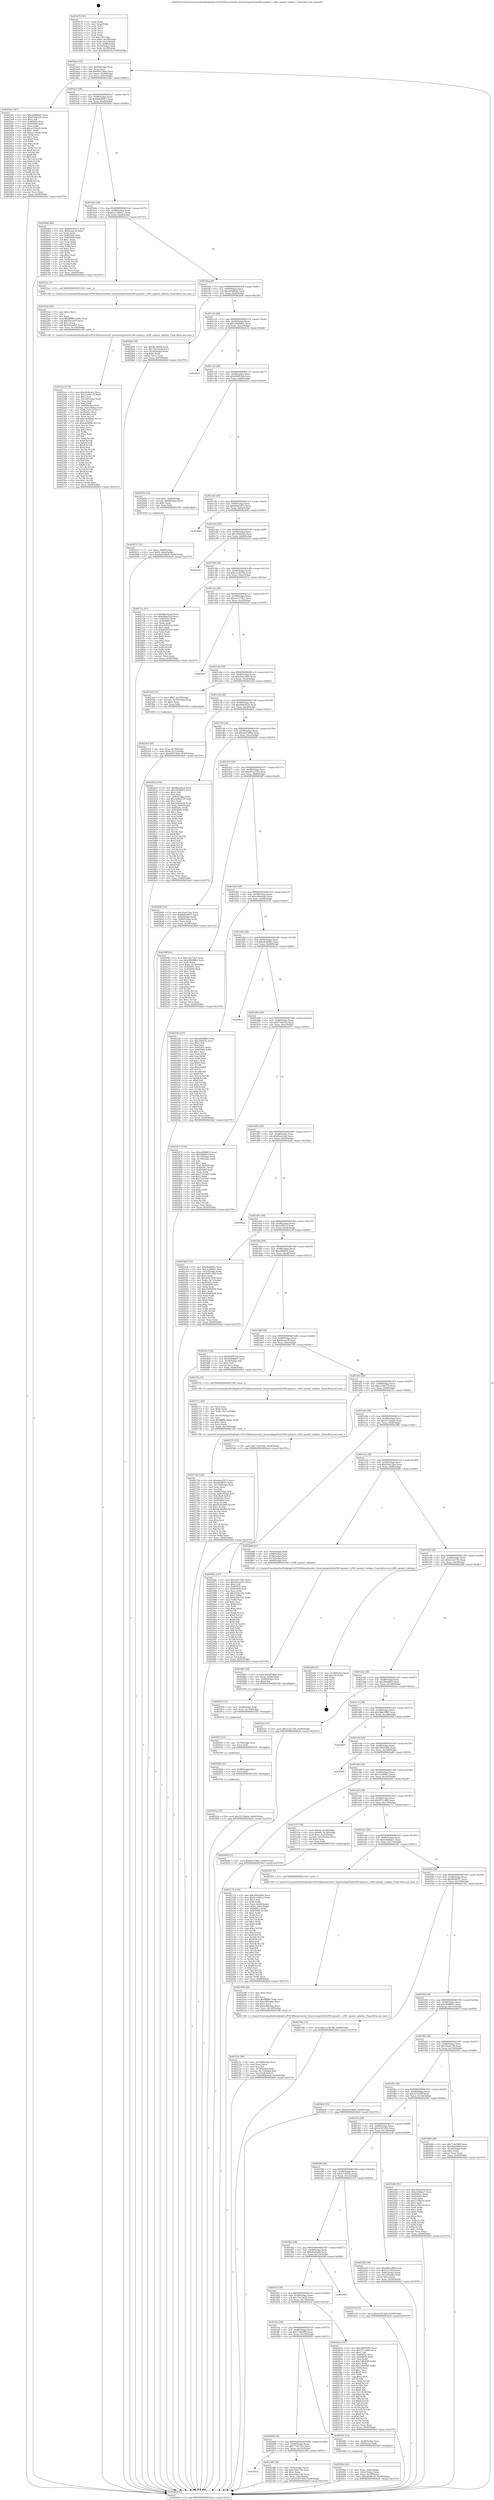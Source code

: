 digraph "0x401b70" {
  label = "0x401b70 (/mnt/c/Users/mathe/Desktop/tcc/POCII/binaries/extr_linuxtoolsperfutils390-cpumsf.c_s390_cpumsf_validate_Final-ollvm.out::main(0))"
  labelloc = "t"
  node[shape=record]

  Entry [label="",width=0.3,height=0.3,shape=circle,fillcolor=black,style=filled]
  "0x401ba2" [label="{
     0x401ba2 [32]\l
     | [instrs]\l
     &nbsp;&nbsp;0x401ba2 \<+6\>: mov -0x94(%rbp),%eax\l
     &nbsp;&nbsp;0x401ba8 \<+2\>: mov %eax,%ecx\l
     &nbsp;&nbsp;0x401baa \<+6\>: sub $0x8407366e,%ecx\l
     &nbsp;&nbsp;0x401bb0 \<+6\>: mov %eax,-0x98(%rbp)\l
     &nbsp;&nbsp;0x401bb6 \<+6\>: mov %ecx,-0x9c(%rbp)\l
     &nbsp;&nbsp;0x401bbc \<+6\>: je 00000000004023de \<main+0x86e\>\l
  }"]
  "0x4023de" [label="{
     0x4023de [147]\l
     | [instrs]\l
     &nbsp;&nbsp;0x4023de \<+5\>: mov $0xa5068825,%eax\l
     &nbsp;&nbsp;0x4023e3 \<+5\>: mov $0xf756b129,%ecx\l
     &nbsp;&nbsp;0x4023e8 \<+2\>: mov $0x1,%dl\l
     &nbsp;&nbsp;0x4023ea \<+7\>: mov 0x40505c,%esi\l
     &nbsp;&nbsp;0x4023f1 \<+7\>: mov 0x405060,%edi\l
     &nbsp;&nbsp;0x4023f8 \<+3\>: mov %esi,%r8d\l
     &nbsp;&nbsp;0x4023fb \<+7\>: add $0xea728ed5,%r8d\l
     &nbsp;&nbsp;0x402402 \<+4\>: sub $0x1,%r8d\l
     &nbsp;&nbsp;0x402406 \<+7\>: sub $0xea728ed5,%r8d\l
     &nbsp;&nbsp;0x40240d \<+4\>: imul %r8d,%esi\l
     &nbsp;&nbsp;0x402411 \<+3\>: and $0x1,%esi\l
     &nbsp;&nbsp;0x402414 \<+3\>: cmp $0x0,%esi\l
     &nbsp;&nbsp;0x402417 \<+4\>: sete %r9b\l
     &nbsp;&nbsp;0x40241b \<+3\>: cmp $0xa,%edi\l
     &nbsp;&nbsp;0x40241e \<+4\>: setl %r10b\l
     &nbsp;&nbsp;0x402422 \<+3\>: mov %r9b,%r11b\l
     &nbsp;&nbsp;0x402425 \<+4\>: xor $0xff,%r11b\l
     &nbsp;&nbsp;0x402429 \<+3\>: mov %r10b,%bl\l
     &nbsp;&nbsp;0x40242c \<+3\>: xor $0xff,%bl\l
     &nbsp;&nbsp;0x40242f \<+3\>: xor $0x0,%dl\l
     &nbsp;&nbsp;0x402432 \<+3\>: mov %r11b,%r14b\l
     &nbsp;&nbsp;0x402435 \<+4\>: and $0x0,%r14b\l
     &nbsp;&nbsp;0x402439 \<+3\>: and %dl,%r9b\l
     &nbsp;&nbsp;0x40243c \<+3\>: mov %bl,%r15b\l
     &nbsp;&nbsp;0x40243f \<+4\>: and $0x0,%r15b\l
     &nbsp;&nbsp;0x402443 \<+3\>: and %dl,%r10b\l
     &nbsp;&nbsp;0x402446 \<+3\>: or %r9b,%r14b\l
     &nbsp;&nbsp;0x402449 \<+3\>: or %r10b,%r15b\l
     &nbsp;&nbsp;0x40244c \<+3\>: xor %r15b,%r14b\l
     &nbsp;&nbsp;0x40244f \<+3\>: or %bl,%r11b\l
     &nbsp;&nbsp;0x402452 \<+4\>: xor $0xff,%r11b\l
     &nbsp;&nbsp;0x402456 \<+3\>: or $0x0,%dl\l
     &nbsp;&nbsp;0x402459 \<+3\>: and %dl,%r11b\l
     &nbsp;&nbsp;0x40245c \<+3\>: or %r11b,%r14b\l
     &nbsp;&nbsp;0x40245f \<+4\>: test $0x1,%r14b\l
     &nbsp;&nbsp;0x402463 \<+3\>: cmovne %ecx,%eax\l
     &nbsp;&nbsp;0x402466 \<+6\>: mov %eax,-0x94(%rbp)\l
     &nbsp;&nbsp;0x40246c \<+5\>: jmp 0000000000402be0 \<main+0x1070\>\l
  }"]
  "0x401bc2" [label="{
     0x401bc2 [28]\l
     | [instrs]\l
     &nbsp;&nbsp;0x401bc2 \<+5\>: jmp 0000000000401bc7 \<main+0x57\>\l
     &nbsp;&nbsp;0x401bc7 \<+6\>: mov -0x98(%rbp),%eax\l
     &nbsp;&nbsp;0x401bcd \<+5\>: sub $0x8dd36857,%eax\l
     &nbsp;&nbsp;0x401bd2 \<+6\>: mov %eax,-0xa0(%rbp)\l
     &nbsp;&nbsp;0x401bd8 \<+6\>: je 00000000004026b6 \<main+0xb46\>\l
  }"]
  Exit [label="",width=0.3,height=0.3,shape=circle,fillcolor=black,style=filled,peripheries=2]
  "0x4026b6" [label="{
     0x4026b6 [86]\l
     | [instrs]\l
     &nbsp;&nbsp;0x4026b6 \<+5\>: mov $0xb0ed3973,%eax\l
     &nbsp;&nbsp;0x4026bb \<+5\>: mov $0x8caae39,%ecx\l
     &nbsp;&nbsp;0x4026c0 \<+2\>: xor %edx,%edx\l
     &nbsp;&nbsp;0x4026c2 \<+7\>: mov 0x40505c,%esi\l
     &nbsp;&nbsp;0x4026c9 \<+7\>: mov 0x405060,%edi\l
     &nbsp;&nbsp;0x4026d0 \<+3\>: sub $0x1,%edx\l
     &nbsp;&nbsp;0x4026d3 \<+3\>: mov %esi,%r8d\l
     &nbsp;&nbsp;0x4026d6 \<+3\>: add %edx,%r8d\l
     &nbsp;&nbsp;0x4026d9 \<+4\>: imul %r8d,%esi\l
     &nbsp;&nbsp;0x4026dd \<+3\>: and $0x1,%esi\l
     &nbsp;&nbsp;0x4026e0 \<+3\>: cmp $0x0,%esi\l
     &nbsp;&nbsp;0x4026e3 \<+4\>: sete %r9b\l
     &nbsp;&nbsp;0x4026e7 \<+3\>: cmp $0xa,%edi\l
     &nbsp;&nbsp;0x4026ea \<+4\>: setl %r10b\l
     &nbsp;&nbsp;0x4026ee \<+3\>: mov %r9b,%r11b\l
     &nbsp;&nbsp;0x4026f1 \<+3\>: and %r10b,%r11b\l
     &nbsp;&nbsp;0x4026f4 \<+3\>: xor %r10b,%r9b\l
     &nbsp;&nbsp;0x4026f7 \<+3\>: or %r9b,%r11b\l
     &nbsp;&nbsp;0x4026fa \<+4\>: test $0x1,%r11b\l
     &nbsp;&nbsp;0x4026fe \<+3\>: cmovne %ecx,%eax\l
     &nbsp;&nbsp;0x402701 \<+6\>: mov %eax,-0x94(%rbp)\l
     &nbsp;&nbsp;0x402707 \<+5\>: jmp 0000000000402be0 \<main+0x1070\>\l
  }"]
  "0x401bde" [label="{
     0x401bde [28]\l
     | [instrs]\l
     &nbsp;&nbsp;0x401bde \<+5\>: jmp 0000000000401be3 \<main+0x73\>\l
     &nbsp;&nbsp;0x401be3 \<+6\>: mov -0x98(%rbp),%eax\l
     &nbsp;&nbsp;0x401be9 \<+5\>: sub $0xa336bea7,%eax\l
     &nbsp;&nbsp;0x401bee \<+6\>: mov %eax,-0xa4(%rbp)\l
     &nbsp;&nbsp;0x401bf4 \<+6\>: je 00000000004022a1 \<main+0x731\>\l
  }"]
  "0x40293a" [label="{
     0x40293a [15]\l
     | [instrs]\l
     &nbsp;&nbsp;0x40293a \<+10\>: movl $0x2515ba00,-0x94(%rbp)\l
     &nbsp;&nbsp;0x402944 \<+5\>: jmp 0000000000402be0 \<main+0x1070\>\l
  }"]
  "0x4022a1" [label="{
     0x4022a1 [5]\l
     | [instrs]\l
     &nbsp;&nbsp;0x4022a1 \<+5\>: call 0000000000401160 \<next_i\>\l
     | [calls]\l
     &nbsp;&nbsp;0x401160 \{1\} (/mnt/c/Users/mathe/Desktop/tcc/POCII/binaries/extr_linuxtoolsperfutils390-cpumsf.c_s390_cpumsf_validate_Final-ollvm.out::next_i)\l
  }"]
  "0x401bfa" [label="{
     0x401bfa [28]\l
     | [instrs]\l
     &nbsp;&nbsp;0x401bfa \<+5\>: jmp 0000000000401bff \<main+0x8f\>\l
     &nbsp;&nbsp;0x401bff \<+6\>: mov -0x98(%rbp),%eax\l
     &nbsp;&nbsp;0x401c05 \<+5\>: sub $0xa40d8cd5,%eax\l
     &nbsp;&nbsp;0x401c0a \<+6\>: mov %eax,-0xa8(%rbp)\l
     &nbsp;&nbsp;0x401c10 \<+6\>: je 00000000004020a6 \<main+0x536\>\l
  }"]
  "0x40292b" [label="{
     0x40292b [15]\l
     | [instrs]\l
     &nbsp;&nbsp;0x40292b \<+7\>: mov -0x88(%rbp),%rcx\l
     &nbsp;&nbsp;0x402932 \<+3\>: mov %rcx,%rdi\l
     &nbsp;&nbsp;0x402935 \<+5\>: call 0000000000401030 \<free@plt\>\l
     | [calls]\l
     &nbsp;&nbsp;0x401030 \{1\} (unknown)\l
  }"]
  "0x4020a6" [label="{
     0x4020a6 [30]\l
     | [instrs]\l
     &nbsp;&nbsp;0x4020a6 \<+5\>: mov $0x6fc36a0d,%eax\l
     &nbsp;&nbsp;0x4020ab \<+5\>: mov $0x70e33a3b,%ecx\l
     &nbsp;&nbsp;0x4020b0 \<+3\>: mov -0x30(%rbp),%edx\l
     &nbsp;&nbsp;0x4020b3 \<+3\>: cmp $0x0,%edx\l
     &nbsp;&nbsp;0x4020b6 \<+3\>: cmove %ecx,%eax\l
     &nbsp;&nbsp;0x4020b9 \<+6\>: mov %eax,-0x94(%rbp)\l
     &nbsp;&nbsp;0x4020bf \<+5\>: jmp 0000000000402be0 \<main+0x1070\>\l
  }"]
  "0x401c16" [label="{
     0x401c16 [28]\l
     | [instrs]\l
     &nbsp;&nbsp;0x401c16 \<+5\>: jmp 0000000000401c1b \<main+0xab\>\l
     &nbsp;&nbsp;0x401c1b \<+6\>: mov -0x98(%rbp),%eax\l
     &nbsp;&nbsp;0x401c21 \<+5\>: sub $0xa5068825,%eax\l
     &nbsp;&nbsp;0x401c26 \<+6\>: mov %eax,-0xac(%rbp)\l
     &nbsp;&nbsp;0x401c2c \<+6\>: je 0000000000402b14 \<main+0xfa4\>\l
  }"]
  "0x40291f" [label="{
     0x40291f [12]\l
     | [instrs]\l
     &nbsp;&nbsp;0x40291f \<+4\>: mov -0x78(%rbp),%rcx\l
     &nbsp;&nbsp;0x402923 \<+3\>: mov %rcx,%rdi\l
     &nbsp;&nbsp;0x402926 \<+5\>: call 0000000000401030 \<free@plt\>\l
     | [calls]\l
     &nbsp;&nbsp;0x401030 \{1\} (unknown)\l
  }"]
  "0x402b14" [label="{
     0x402b14\l
  }", style=dashed]
  "0x401c32" [label="{
     0x401c32 [28]\l
     | [instrs]\l
     &nbsp;&nbsp;0x401c32 \<+5\>: jmp 0000000000401c37 \<main+0xc7\>\l
     &nbsp;&nbsp;0x401c37 \<+6\>: mov -0x98(%rbp),%eax\l
     &nbsp;&nbsp;0x401c3d \<+5\>: sub $0xb04905ab,%eax\l
     &nbsp;&nbsp;0x401c42 \<+6\>: mov %eax,-0xb0(%rbp)\l
     &nbsp;&nbsp;0x401c48 \<+6\>: je 000000000040265e \<main+0xaee\>\l
  }"]
  "0x402910" [label="{
     0x402910 [15]\l
     | [instrs]\l
     &nbsp;&nbsp;0x402910 \<+4\>: mov -0x68(%rbp),%rdi\l
     &nbsp;&nbsp;0x402914 \<+6\>: mov %eax,-0x154(%rbp)\l
     &nbsp;&nbsp;0x40291a \<+5\>: call 0000000000401030 \<free@plt\>\l
     | [calls]\l
     &nbsp;&nbsp;0x401030 \{1\} (unknown)\l
  }"]
  "0x40265e" [label="{
     0x40265e [23]\l
     | [instrs]\l
     &nbsp;&nbsp;0x40265e \<+7\>: movl $0x1,-0x80(%rbp)\l
     &nbsp;&nbsp;0x402665 \<+4\>: movslq -0x80(%rbp),%rax\l
     &nbsp;&nbsp;0x402669 \<+4\>: shl $0x1,%rax\l
     &nbsp;&nbsp;0x40266d \<+3\>: mov %rax,%rdi\l
     &nbsp;&nbsp;0x402670 \<+5\>: call 0000000000401050 \<malloc@plt\>\l
     | [calls]\l
     &nbsp;&nbsp;0x401050 \{1\} (unknown)\l
  }"]
  "0x401c4e" [label="{
     0x401c4e [28]\l
     | [instrs]\l
     &nbsp;&nbsp;0x401c4e \<+5\>: jmp 0000000000401c53 \<main+0xe3\>\l
     &nbsp;&nbsp;0x401c53 \<+6\>: mov -0x98(%rbp),%eax\l
     &nbsp;&nbsp;0x401c59 \<+5\>: sub $0xb0ed3973,%eax\l
     &nbsp;&nbsp;0x401c5e \<+6\>: mov %eax,-0xb4(%rbp)\l
     &nbsp;&nbsp;0x401c64 \<+6\>: je 0000000000402b45 \<main+0xfd5\>\l
  }"]
  "0x4028f3" [label="{
     0x4028f3 [29]\l
     | [instrs]\l
     &nbsp;&nbsp;0x4028f3 \<+10\>: movabs $0x4030b6,%rdi\l
     &nbsp;&nbsp;0x4028fd \<+6\>: mov %eax,-0x90(%rbp)\l
     &nbsp;&nbsp;0x402903 \<+6\>: mov -0x90(%rbp),%esi\l
     &nbsp;&nbsp;0x402909 \<+2\>: mov $0x0,%al\l
     &nbsp;&nbsp;0x40290b \<+5\>: call 0000000000401040 \<printf@plt\>\l
     | [calls]\l
     &nbsp;&nbsp;0x401040 \{1\} (unknown)\l
  }"]
  "0x402b45" [label="{
     0x402b45\l
  }", style=dashed]
  "0x401c6a" [label="{
     0x401c6a [28]\l
     | [instrs]\l
     &nbsp;&nbsp;0x401c6a \<+5\>: jmp 0000000000401c6f \<main+0xff\>\l
     &nbsp;&nbsp;0x401c6f \<+6\>: mov -0x98(%rbp),%eax\l
     &nbsp;&nbsp;0x401c75 \<+5\>: sub $0xc004edc6,%eax\l
     &nbsp;&nbsp;0x401c7a \<+6\>: mov %eax,-0xb8(%rbp)\l
     &nbsp;&nbsp;0x401c80 \<+6\>: je 0000000000402ac0 \<main+0xf50\>\l
  }"]
  "0x40273d" [label="{
     0x40273d [126]\l
     | [instrs]\l
     &nbsp;&nbsp;0x40273d \<+5\>: mov $0xb0ed3973,%ecx\l
     &nbsp;&nbsp;0x402742 \<+5\>: mov $0x4bef62f1,%edx\l
     &nbsp;&nbsp;0x402747 \<+6\>: mov -0x150(%rbp),%esi\l
     &nbsp;&nbsp;0x40274d \<+3\>: imul %eax,%esi\l
     &nbsp;&nbsp;0x402750 \<+3\>: mov %si,%di\l
     &nbsp;&nbsp;0x402753 \<+7\>: mov -0x88(%rbp),%r8\l
     &nbsp;&nbsp;0x40275a \<+7\>: movslq -0x8c(%rbp),%r9\l
     &nbsp;&nbsp;0x402761 \<+5\>: mov %di,(%r8,%r9,2)\l
     &nbsp;&nbsp;0x402766 \<+7\>: mov 0x40505c,%eax\l
     &nbsp;&nbsp;0x40276d \<+7\>: mov 0x405060,%esi\l
     &nbsp;&nbsp;0x402774 \<+3\>: mov %eax,%r10d\l
     &nbsp;&nbsp;0x402777 \<+7\>: add $0x6b363d00,%r10d\l
     &nbsp;&nbsp;0x40277e \<+4\>: sub $0x1,%r10d\l
     &nbsp;&nbsp;0x402782 \<+7\>: sub $0x6b363d00,%r10d\l
     &nbsp;&nbsp;0x402789 \<+4\>: imul %r10d,%eax\l
     &nbsp;&nbsp;0x40278d \<+3\>: and $0x1,%eax\l
     &nbsp;&nbsp;0x402790 \<+3\>: cmp $0x0,%eax\l
     &nbsp;&nbsp;0x402793 \<+4\>: sete %r11b\l
     &nbsp;&nbsp;0x402797 \<+3\>: cmp $0xa,%esi\l
     &nbsp;&nbsp;0x40279a \<+3\>: setl %bl\l
     &nbsp;&nbsp;0x40279d \<+3\>: mov %r11b,%r14b\l
     &nbsp;&nbsp;0x4027a0 \<+3\>: and %bl,%r14b\l
     &nbsp;&nbsp;0x4027a3 \<+3\>: xor %bl,%r11b\l
     &nbsp;&nbsp;0x4027a6 \<+3\>: or %r11b,%r14b\l
     &nbsp;&nbsp;0x4027a9 \<+4\>: test $0x1,%r14b\l
     &nbsp;&nbsp;0x4027ad \<+3\>: cmovne %edx,%ecx\l
     &nbsp;&nbsp;0x4027b0 \<+6\>: mov %ecx,-0x94(%rbp)\l
     &nbsp;&nbsp;0x4027b6 \<+5\>: jmp 0000000000402be0 \<main+0x1070\>\l
  }"]
  "0x402ac0" [label="{
     0x402ac0\l
  }", style=dashed]
  "0x401c86" [label="{
     0x401c86 [28]\l
     | [instrs]\l
     &nbsp;&nbsp;0x401c86 \<+5\>: jmp 0000000000401c8b \<main+0x11b\>\l
     &nbsp;&nbsp;0x401c8b \<+6\>: mov -0x98(%rbp),%eax\l
     &nbsp;&nbsp;0x401c91 \<+5\>: sub $0xc1e3b79b,%eax\l
     &nbsp;&nbsp;0x401c96 \<+6\>: mov %eax,-0xbc(%rbp)\l
     &nbsp;&nbsp;0x401c9c \<+6\>: je 00000000004027ca \<main+0xc5a\>\l
  }"]
  "0x402711" [label="{
     0x402711 [44]\l
     | [instrs]\l
     &nbsp;&nbsp;0x402711 \<+2\>: xor %ecx,%ecx\l
     &nbsp;&nbsp;0x402713 \<+5\>: mov $0x2,%edx\l
     &nbsp;&nbsp;0x402718 \<+6\>: mov %edx,-0x14c(%rbp)\l
     &nbsp;&nbsp;0x40271e \<+1\>: cltd\l
     &nbsp;&nbsp;0x40271f \<+6\>: mov -0x14c(%rbp),%esi\l
     &nbsp;&nbsp;0x402725 \<+2\>: idiv %esi\l
     &nbsp;&nbsp;0x402727 \<+6\>: imul $0xfffffffe,%edx,%edx\l
     &nbsp;&nbsp;0x40272d \<+3\>: sub $0x1,%ecx\l
     &nbsp;&nbsp;0x402730 \<+2\>: sub %ecx,%edx\l
     &nbsp;&nbsp;0x402732 \<+6\>: mov %edx,-0x150(%rbp)\l
     &nbsp;&nbsp;0x402738 \<+5\>: call 0000000000401160 \<next_i\>\l
     | [calls]\l
     &nbsp;&nbsp;0x401160 \{1\} (/mnt/c/Users/mathe/Desktop/tcc/POCII/binaries/extr_linuxtoolsperfutils390-cpumsf.c_s390_cpumsf_validate_Final-ollvm.out::next_i)\l
  }"]
  "0x4027ca" [label="{
     0x4027ca [91]\l
     | [instrs]\l
     &nbsp;&nbsp;0x4027ca \<+5\>: mov $0xf8a2d2ad,%eax\l
     &nbsp;&nbsp;0x4027cf \<+5\>: mov $0xd9ded52a,%ecx\l
     &nbsp;&nbsp;0x4027d4 \<+7\>: mov 0x40505c,%edx\l
     &nbsp;&nbsp;0x4027db \<+7\>: mov 0x405060,%esi\l
     &nbsp;&nbsp;0x4027e2 \<+2\>: mov %edx,%edi\l
     &nbsp;&nbsp;0x4027e4 \<+6\>: add $0xe0302331,%edi\l
     &nbsp;&nbsp;0x4027ea \<+3\>: sub $0x1,%edi\l
     &nbsp;&nbsp;0x4027ed \<+6\>: sub $0xe0302331,%edi\l
     &nbsp;&nbsp;0x4027f3 \<+3\>: imul %edi,%edx\l
     &nbsp;&nbsp;0x4027f6 \<+3\>: and $0x1,%edx\l
     &nbsp;&nbsp;0x4027f9 \<+3\>: cmp $0x0,%edx\l
     &nbsp;&nbsp;0x4027fc \<+4\>: sete %r8b\l
     &nbsp;&nbsp;0x402800 \<+3\>: cmp $0xa,%esi\l
     &nbsp;&nbsp;0x402803 \<+4\>: setl %r9b\l
     &nbsp;&nbsp;0x402807 \<+3\>: mov %r8b,%r10b\l
     &nbsp;&nbsp;0x40280a \<+3\>: and %r9b,%r10b\l
     &nbsp;&nbsp;0x40280d \<+3\>: xor %r9b,%r8b\l
     &nbsp;&nbsp;0x402810 \<+3\>: or %r8b,%r10b\l
     &nbsp;&nbsp;0x402813 \<+4\>: test $0x1,%r10b\l
     &nbsp;&nbsp;0x402817 \<+3\>: cmovne %ecx,%eax\l
     &nbsp;&nbsp;0x40281a \<+6\>: mov %eax,-0x94(%rbp)\l
     &nbsp;&nbsp;0x402820 \<+5\>: jmp 0000000000402be0 \<main+0x1070\>\l
  }"]
  "0x401ca2" [label="{
     0x401ca2 [28]\l
     | [instrs]\l
     &nbsp;&nbsp;0x401ca2 \<+5\>: jmp 0000000000401ca7 \<main+0x137\>\l
     &nbsp;&nbsp;0x401ca7 \<+6\>: mov -0x98(%rbp),%eax\l
     &nbsp;&nbsp;0x401cad \<+5\>: sub $0xce3272b7,%eax\l
     &nbsp;&nbsp;0x401cb2 \<+6\>: mov %eax,-0xc0(%rbp)\l
     &nbsp;&nbsp;0x401cb8 \<+6\>: je 0000000000402bcf \<main+0x105f\>\l
  }"]
  "0x402675" [label="{
     0x402675 [32]\l
     | [instrs]\l
     &nbsp;&nbsp;0x402675 \<+7\>: mov %rax,-0x88(%rbp)\l
     &nbsp;&nbsp;0x40267c \<+10\>: movl $0x0,-0x8c(%rbp)\l
     &nbsp;&nbsp;0x402686 \<+10\>: movl $0xded7d6bb,-0x94(%rbp)\l
     &nbsp;&nbsp;0x402690 \<+5\>: jmp 0000000000402be0 \<main+0x1070\>\l
  }"]
  "0x402bcf" [label="{
     0x402bcf\l
  }", style=dashed]
  "0x401cbe" [label="{
     0x401cbe [28]\l
     | [instrs]\l
     &nbsp;&nbsp;0x401cbe \<+5\>: jmp 0000000000401cc3 \<main+0x153\>\l
     &nbsp;&nbsp;0x401cc3 \<+6\>: mov -0x98(%rbp),%eax\l
     &nbsp;&nbsp;0x401cc9 \<+5\>: sub $0xd461a909,%eax\l
     &nbsp;&nbsp;0x401cce \<+6\>: mov %eax,-0xc4(%rbp)\l
     &nbsp;&nbsp;0x401cd4 \<+6\>: je 00000000004023ad \<main+0x83d\>\l
  }"]
  "0x40252e" [label="{
     0x40252e [40]\l
     | [instrs]\l
     &nbsp;&nbsp;0x40252e \<+6\>: mov -0x148(%rbp),%ecx\l
     &nbsp;&nbsp;0x402534 \<+3\>: imul %eax,%ecx\l
     &nbsp;&nbsp;0x402537 \<+3\>: mov %cx,%si\l
     &nbsp;&nbsp;0x40253a \<+4\>: mov -0x78(%rbp),%rdi\l
     &nbsp;&nbsp;0x40253e \<+4\>: movslq -0x7c(%rbp),%r8\l
     &nbsp;&nbsp;0x402542 \<+5\>: mov %si,(%rdi,%r8,2)\l
     &nbsp;&nbsp;0x402547 \<+10\>: movl $0xe9bbeba0,-0x94(%rbp)\l
     &nbsp;&nbsp;0x402551 \<+5\>: jmp 0000000000402be0 \<main+0x1070\>\l
  }"]
  "0x4023ad" [label="{
     0x4023ad [23]\l
     | [instrs]\l
     &nbsp;&nbsp;0x4023ad \<+7\>: movl $0x1,-0x70(%rbp)\l
     &nbsp;&nbsp;0x4023b4 \<+4\>: movslq -0x70(%rbp),%rax\l
     &nbsp;&nbsp;0x4023b8 \<+4\>: shl $0x1,%rax\l
     &nbsp;&nbsp;0x4023bc \<+3\>: mov %rax,%rdi\l
     &nbsp;&nbsp;0x4023bf \<+5\>: call 0000000000401050 \<malloc@plt\>\l
     | [calls]\l
     &nbsp;&nbsp;0x401050 \{1\} (unknown)\l
  }"]
  "0x401cda" [label="{
     0x401cda [28]\l
     | [instrs]\l
     &nbsp;&nbsp;0x401cda \<+5\>: jmp 0000000000401cdf \<main+0x16f\>\l
     &nbsp;&nbsp;0x401cdf \<+6\>: mov -0x98(%rbp),%eax\l
     &nbsp;&nbsp;0x401ce5 \<+5\>: sub $0xd9ded52a,%eax\l
     &nbsp;&nbsp;0x401cea \<+6\>: mov %eax,-0xc8(%rbp)\l
     &nbsp;&nbsp;0x401cf0 \<+6\>: je 0000000000402825 \<main+0xcb5\>\l
  }"]
  "0x402506" [label="{
     0x402506 [40]\l
     | [instrs]\l
     &nbsp;&nbsp;0x402506 \<+5\>: mov $0x2,%ecx\l
     &nbsp;&nbsp;0x40250b \<+1\>: cltd\l
     &nbsp;&nbsp;0x40250c \<+2\>: idiv %ecx\l
     &nbsp;&nbsp;0x40250e \<+6\>: imul $0xfffffffe,%edx,%ecx\l
     &nbsp;&nbsp;0x402514 \<+6\>: sub $0xa389ea8a,%ecx\l
     &nbsp;&nbsp;0x40251a \<+3\>: add $0x1,%ecx\l
     &nbsp;&nbsp;0x40251d \<+6\>: add $0xa389ea8a,%ecx\l
     &nbsp;&nbsp;0x402523 \<+6\>: mov %ecx,-0x148(%rbp)\l
     &nbsp;&nbsp;0x402529 \<+5\>: call 0000000000401160 \<next_i\>\l
     | [calls]\l
     &nbsp;&nbsp;0x401160 \{1\} (/mnt/c/Users/mathe/Desktop/tcc/POCII/binaries/extr_linuxtoolsperfutils390-cpumsf.c_s390_cpumsf_validate_Final-ollvm.out::next_i)\l
  }"]
  "0x402825" [label="{
     0x402825 [164]\l
     | [instrs]\l
     &nbsp;&nbsp;0x402825 \<+5\>: mov $0xf8a2d2ad,%eax\l
     &nbsp;&nbsp;0x40282a \<+5\>: mov $0x5858f9e1,%ecx\l
     &nbsp;&nbsp;0x40282f \<+2\>: mov $0x1,%dl\l
     &nbsp;&nbsp;0x402831 \<+2\>: xor %esi,%esi\l
     &nbsp;&nbsp;0x402833 \<+6\>: mov -0x8c(%rbp),%edi\l
     &nbsp;&nbsp;0x402839 \<+6\>: sub $0x1b0ba528,%edi\l
     &nbsp;&nbsp;0x40283f \<+3\>: add $0x1,%edi\l
     &nbsp;&nbsp;0x402842 \<+6\>: add $0x1b0ba528,%edi\l
     &nbsp;&nbsp;0x402848 \<+6\>: mov %edi,-0x8c(%rbp)\l
     &nbsp;&nbsp;0x40284e \<+7\>: mov 0x40505c,%edi\l
     &nbsp;&nbsp;0x402855 \<+8\>: mov 0x405060,%r8d\l
     &nbsp;&nbsp;0x40285d \<+3\>: sub $0x1,%esi\l
     &nbsp;&nbsp;0x402860 \<+3\>: mov %edi,%r9d\l
     &nbsp;&nbsp;0x402863 \<+3\>: add %esi,%r9d\l
     &nbsp;&nbsp;0x402866 \<+4\>: imul %r9d,%edi\l
     &nbsp;&nbsp;0x40286a \<+3\>: and $0x1,%edi\l
     &nbsp;&nbsp;0x40286d \<+3\>: cmp $0x0,%edi\l
     &nbsp;&nbsp;0x402870 \<+4\>: sete %r10b\l
     &nbsp;&nbsp;0x402874 \<+4\>: cmp $0xa,%r8d\l
     &nbsp;&nbsp;0x402878 \<+4\>: setl %r11b\l
     &nbsp;&nbsp;0x40287c \<+3\>: mov %r10b,%bl\l
     &nbsp;&nbsp;0x40287f \<+3\>: xor $0xff,%bl\l
     &nbsp;&nbsp;0x402882 \<+3\>: mov %r11b,%r14b\l
     &nbsp;&nbsp;0x402885 \<+4\>: xor $0xff,%r14b\l
     &nbsp;&nbsp;0x402889 \<+3\>: xor $0x0,%dl\l
     &nbsp;&nbsp;0x40288c \<+3\>: mov %bl,%r15b\l
     &nbsp;&nbsp;0x40288f \<+4\>: and $0x0,%r15b\l
     &nbsp;&nbsp;0x402893 \<+3\>: and %dl,%r10b\l
     &nbsp;&nbsp;0x402896 \<+3\>: mov %r14b,%r12b\l
     &nbsp;&nbsp;0x402899 \<+4\>: and $0x0,%r12b\l
     &nbsp;&nbsp;0x40289d \<+3\>: and %dl,%r11b\l
     &nbsp;&nbsp;0x4028a0 \<+3\>: or %r10b,%r15b\l
     &nbsp;&nbsp;0x4028a3 \<+3\>: or %r11b,%r12b\l
     &nbsp;&nbsp;0x4028a6 \<+3\>: xor %r12b,%r15b\l
     &nbsp;&nbsp;0x4028a9 \<+3\>: or %r14b,%bl\l
     &nbsp;&nbsp;0x4028ac \<+3\>: xor $0xff,%bl\l
     &nbsp;&nbsp;0x4028af \<+3\>: or $0x0,%dl\l
     &nbsp;&nbsp;0x4028b2 \<+2\>: and %dl,%bl\l
     &nbsp;&nbsp;0x4028b4 \<+3\>: or %bl,%r15b\l
     &nbsp;&nbsp;0x4028b7 \<+4\>: test $0x1,%r15b\l
     &nbsp;&nbsp;0x4028bb \<+3\>: cmovne %ecx,%eax\l
     &nbsp;&nbsp;0x4028be \<+6\>: mov %eax,-0x94(%rbp)\l
     &nbsp;&nbsp;0x4028c4 \<+5\>: jmp 0000000000402be0 \<main+0x1070\>\l
  }"]
  "0x401cf6" [label="{
     0x401cf6 [28]\l
     | [instrs]\l
     &nbsp;&nbsp;0x401cf6 \<+5\>: jmp 0000000000401cfb \<main+0x18b\>\l
     &nbsp;&nbsp;0x401cfb \<+6\>: mov -0x98(%rbp),%eax\l
     &nbsp;&nbsp;0x401d01 \<+5\>: sub $0xded7d6bb,%eax\l
     &nbsp;&nbsp;0x401d06 \<+6\>: mov %eax,-0xcc(%rbp)\l
     &nbsp;&nbsp;0x401d0c \<+6\>: je 0000000000402695 \<main+0xb25\>\l
  }"]
  "0x4023c4" [label="{
     0x4023c4 [26]\l
     | [instrs]\l
     &nbsp;&nbsp;0x4023c4 \<+4\>: mov %rax,-0x78(%rbp)\l
     &nbsp;&nbsp;0x4023c8 \<+7\>: movl $0x0,-0x7c(%rbp)\l
     &nbsp;&nbsp;0x4023cf \<+10\>: movl $0x8407366e,-0x94(%rbp)\l
     &nbsp;&nbsp;0x4023d9 \<+5\>: jmp 0000000000402be0 \<main+0x1070\>\l
  }"]
  "0x402695" [label="{
     0x402695 [33]\l
     | [instrs]\l
     &nbsp;&nbsp;0x402695 \<+5\>: mov $0x29a4126a,%eax\l
     &nbsp;&nbsp;0x40269a \<+5\>: mov $0x8dd36857,%ecx\l
     &nbsp;&nbsp;0x40269f \<+6\>: mov -0x8c(%rbp),%edx\l
     &nbsp;&nbsp;0x4026a5 \<+3\>: cmp -0x80(%rbp),%edx\l
     &nbsp;&nbsp;0x4026a8 \<+3\>: cmovl %ecx,%eax\l
     &nbsp;&nbsp;0x4026ab \<+6\>: mov %eax,-0x94(%rbp)\l
     &nbsp;&nbsp;0x4026b1 \<+5\>: jmp 0000000000402be0 \<main+0x1070\>\l
  }"]
  "0x401d12" [label="{
     0x401d12 [28]\l
     | [instrs]\l
     &nbsp;&nbsp;0x401d12 \<+5\>: jmp 0000000000401d17 \<main+0x1a7\>\l
     &nbsp;&nbsp;0x401d17 \<+6\>: mov -0x98(%rbp),%eax\l
     &nbsp;&nbsp;0x401d1d \<+5\>: sub $0xe81a2533,%eax\l
     &nbsp;&nbsp;0x401d22 \<+6\>: mov %eax,-0xd0(%rbp)\l
     &nbsp;&nbsp;0x401d28 \<+6\>: je 00000000004029ff \<main+0xe8f\>\l
  }"]
  "0x402022" [label="{
     0x402022\l
  }", style=dashed]
  "0x4029ff" [label="{
     0x4029ff [93]\l
     | [instrs]\l
     &nbsp;&nbsp;0x4029ff \<+5\>: mov $0xce3272b7,%eax\l
     &nbsp;&nbsp;0x402a04 \<+5\>: mov $0x2fb04863,%ecx\l
     &nbsp;&nbsp;0x402a09 \<+2\>: xor %edx,%edx\l
     &nbsp;&nbsp;0x402a0b \<+7\>: movl $0x0,-0x38(%rbp)\l
     &nbsp;&nbsp;0x402a12 \<+7\>: mov 0x40505c,%esi\l
     &nbsp;&nbsp;0x402a19 \<+7\>: mov 0x405060,%edi\l
     &nbsp;&nbsp;0x402a20 \<+3\>: sub $0x1,%edx\l
     &nbsp;&nbsp;0x402a23 \<+3\>: mov %esi,%r8d\l
     &nbsp;&nbsp;0x402a26 \<+3\>: add %edx,%r8d\l
     &nbsp;&nbsp;0x402a29 \<+4\>: imul %r8d,%esi\l
     &nbsp;&nbsp;0x402a2d \<+3\>: and $0x1,%esi\l
     &nbsp;&nbsp;0x402a30 \<+3\>: cmp $0x0,%esi\l
     &nbsp;&nbsp;0x402a33 \<+4\>: sete %r9b\l
     &nbsp;&nbsp;0x402a37 \<+3\>: cmp $0xa,%edi\l
     &nbsp;&nbsp;0x402a3a \<+4\>: setl %r10b\l
     &nbsp;&nbsp;0x402a3e \<+3\>: mov %r9b,%r11b\l
     &nbsp;&nbsp;0x402a41 \<+3\>: and %r10b,%r11b\l
     &nbsp;&nbsp;0x402a44 \<+3\>: xor %r10b,%r9b\l
     &nbsp;&nbsp;0x402a47 \<+3\>: or %r9b,%r11b\l
     &nbsp;&nbsp;0x402a4a \<+4\>: test $0x1,%r11b\l
     &nbsp;&nbsp;0x402a4e \<+3\>: cmovne %ecx,%eax\l
     &nbsp;&nbsp;0x402a51 \<+6\>: mov %eax,-0x94(%rbp)\l
     &nbsp;&nbsp;0x402a57 \<+5\>: jmp 0000000000402be0 \<main+0x1070\>\l
  }"]
  "0x401d2e" [label="{
     0x401d2e [28]\l
     | [instrs]\l
     &nbsp;&nbsp;0x401d2e \<+5\>: jmp 0000000000401d33 \<main+0x1c3\>\l
     &nbsp;&nbsp;0x401d33 \<+6\>: mov -0x98(%rbp),%eax\l
     &nbsp;&nbsp;0x401d39 \<+5\>: sub $0xe9bbeba0,%eax\l
     &nbsp;&nbsp;0x401d3e \<+6\>: mov %eax,-0xd4(%rbp)\l
     &nbsp;&nbsp;0x401d44 \<+6\>: je 0000000000402556 \<main+0x9e6\>\l
  }"]
  "0x40238b" [label="{
     0x40238b [34]\l
     | [instrs]\l
     &nbsp;&nbsp;0x40238b \<+3\>: mov -0x6c(%rbp),%eax\l
     &nbsp;&nbsp;0x40238e \<+5\>: sub $0xe56be7ab,%eax\l
     &nbsp;&nbsp;0x402393 \<+3\>: add $0x1,%eax\l
     &nbsp;&nbsp;0x402396 \<+5\>: add $0xe56be7ab,%eax\l
     &nbsp;&nbsp;0x40239b \<+3\>: mov %eax,-0x6c(%rbp)\l
     &nbsp;&nbsp;0x40239e \<+10\>: movl $0x5c031404,-0x94(%rbp)\l
     &nbsp;&nbsp;0x4023a8 \<+5\>: jmp 0000000000402be0 \<main+0x1070\>\l
  }"]
  "0x402556" [label="{
     0x402556 [137]\l
     | [instrs]\l
     &nbsp;&nbsp;0x402556 \<+5\>: mov $0xefed08b5,%eax\l
     &nbsp;&nbsp;0x40255b \<+5\>: mov $0x22f8523,%ecx\l
     &nbsp;&nbsp;0x402560 \<+2\>: mov $0x1,%dl\l
     &nbsp;&nbsp;0x402562 \<+2\>: xor %esi,%esi\l
     &nbsp;&nbsp;0x402564 \<+7\>: mov 0x40505c,%edi\l
     &nbsp;&nbsp;0x40256b \<+8\>: mov 0x405060,%r8d\l
     &nbsp;&nbsp;0x402573 \<+3\>: sub $0x1,%esi\l
     &nbsp;&nbsp;0x402576 \<+3\>: mov %edi,%r9d\l
     &nbsp;&nbsp;0x402579 \<+3\>: add %esi,%r9d\l
     &nbsp;&nbsp;0x40257c \<+4\>: imul %r9d,%edi\l
     &nbsp;&nbsp;0x402580 \<+3\>: and $0x1,%edi\l
     &nbsp;&nbsp;0x402583 \<+3\>: cmp $0x0,%edi\l
     &nbsp;&nbsp;0x402586 \<+4\>: sete %r10b\l
     &nbsp;&nbsp;0x40258a \<+4\>: cmp $0xa,%r8d\l
     &nbsp;&nbsp;0x40258e \<+4\>: setl %r11b\l
     &nbsp;&nbsp;0x402592 \<+3\>: mov %r10b,%bl\l
     &nbsp;&nbsp;0x402595 \<+3\>: xor $0xff,%bl\l
     &nbsp;&nbsp;0x402598 \<+3\>: mov %r11b,%r14b\l
     &nbsp;&nbsp;0x40259b \<+4\>: xor $0xff,%r14b\l
     &nbsp;&nbsp;0x40259f \<+3\>: xor $0x0,%dl\l
     &nbsp;&nbsp;0x4025a2 \<+3\>: mov %bl,%r15b\l
     &nbsp;&nbsp;0x4025a5 \<+4\>: and $0x0,%r15b\l
     &nbsp;&nbsp;0x4025a9 \<+3\>: and %dl,%r10b\l
     &nbsp;&nbsp;0x4025ac \<+3\>: mov %r14b,%r12b\l
     &nbsp;&nbsp;0x4025af \<+4\>: and $0x0,%r12b\l
     &nbsp;&nbsp;0x4025b3 \<+3\>: and %dl,%r11b\l
     &nbsp;&nbsp;0x4025b6 \<+3\>: or %r10b,%r15b\l
     &nbsp;&nbsp;0x4025b9 \<+3\>: or %r11b,%r12b\l
     &nbsp;&nbsp;0x4025bc \<+3\>: xor %r12b,%r15b\l
     &nbsp;&nbsp;0x4025bf \<+3\>: or %r14b,%bl\l
     &nbsp;&nbsp;0x4025c2 \<+3\>: xor $0xff,%bl\l
     &nbsp;&nbsp;0x4025c5 \<+3\>: or $0x0,%dl\l
     &nbsp;&nbsp;0x4025c8 \<+2\>: and %dl,%bl\l
     &nbsp;&nbsp;0x4025ca \<+3\>: or %bl,%r15b\l
     &nbsp;&nbsp;0x4025cd \<+4\>: test $0x1,%r15b\l
     &nbsp;&nbsp;0x4025d1 \<+3\>: cmovne %ecx,%eax\l
     &nbsp;&nbsp;0x4025d4 \<+6\>: mov %eax,-0x94(%rbp)\l
     &nbsp;&nbsp;0x4025da \<+5\>: jmp 0000000000402be0 \<main+0x1070\>\l
  }"]
  "0x401d4a" [label="{
     0x401d4a [28]\l
     | [instrs]\l
     &nbsp;&nbsp;0x401d4a \<+5\>: jmp 0000000000401d4f \<main+0x1df\>\l
     &nbsp;&nbsp;0x401d4f \<+6\>: mov -0x98(%rbp),%eax\l
     &nbsp;&nbsp;0x401d55 \<+5\>: sub $0xefed08b5,%eax\l
     &nbsp;&nbsp;0x401d5a \<+6\>: mov %eax,-0xd8(%rbp)\l
     &nbsp;&nbsp;0x401d60 \<+6\>: je 0000000000402b23 \<main+0xfb3\>\l
  }"]
  "0x4022ce" [label="{
     0x4022ce [174]\l
     | [instrs]\l
     &nbsp;&nbsp;0x4022ce \<+5\>: mov $0xc004edc6,%ecx\l
     &nbsp;&nbsp;0x4022d3 \<+5\>: mov $0x1a566179,%edx\l
     &nbsp;&nbsp;0x4022d8 \<+3\>: mov $0x1,%sil\l
     &nbsp;&nbsp;0x4022db \<+6\>: mov -0x144(%rbp),%edi\l
     &nbsp;&nbsp;0x4022e1 \<+3\>: imul %eax,%edi\l
     &nbsp;&nbsp;0x4022e4 \<+3\>: mov %dil,%r8b\l
     &nbsp;&nbsp;0x4022e7 \<+4\>: mov -0x68(%rbp),%r9\l
     &nbsp;&nbsp;0x4022eb \<+4\>: movslq -0x6c(%rbp),%r10\l
     &nbsp;&nbsp;0x4022ef \<+4\>: mov %r8b,(%r9,%r10,1)\l
     &nbsp;&nbsp;0x4022f3 \<+7\>: mov 0x40505c,%eax\l
     &nbsp;&nbsp;0x4022fa \<+7\>: mov 0x405060,%edi\l
     &nbsp;&nbsp;0x402301 \<+3\>: mov %eax,%r11d\l
     &nbsp;&nbsp;0x402304 \<+7\>: add $0xede9f99e,%r11d\l
     &nbsp;&nbsp;0x40230b \<+4\>: sub $0x1,%r11d\l
     &nbsp;&nbsp;0x40230f \<+7\>: sub $0xede9f99e,%r11d\l
     &nbsp;&nbsp;0x402316 \<+4\>: imul %r11d,%eax\l
     &nbsp;&nbsp;0x40231a \<+3\>: and $0x1,%eax\l
     &nbsp;&nbsp;0x40231d \<+3\>: cmp $0x0,%eax\l
     &nbsp;&nbsp;0x402320 \<+4\>: sete %r8b\l
     &nbsp;&nbsp;0x402324 \<+3\>: cmp $0xa,%edi\l
     &nbsp;&nbsp;0x402327 \<+3\>: setl %bl\l
     &nbsp;&nbsp;0x40232a \<+3\>: mov %r8b,%r14b\l
     &nbsp;&nbsp;0x40232d \<+4\>: xor $0xff,%r14b\l
     &nbsp;&nbsp;0x402331 \<+3\>: mov %bl,%r15b\l
     &nbsp;&nbsp;0x402334 \<+4\>: xor $0xff,%r15b\l
     &nbsp;&nbsp;0x402338 \<+4\>: xor $0x0,%sil\l
     &nbsp;&nbsp;0x40233c \<+3\>: mov %r14b,%r12b\l
     &nbsp;&nbsp;0x40233f \<+4\>: and $0x0,%r12b\l
     &nbsp;&nbsp;0x402343 \<+3\>: and %sil,%r8b\l
     &nbsp;&nbsp;0x402346 \<+3\>: mov %r15b,%r13b\l
     &nbsp;&nbsp;0x402349 \<+4\>: and $0x0,%r13b\l
     &nbsp;&nbsp;0x40234d \<+3\>: and %sil,%bl\l
     &nbsp;&nbsp;0x402350 \<+3\>: or %r8b,%r12b\l
     &nbsp;&nbsp;0x402353 \<+3\>: or %bl,%r13b\l
     &nbsp;&nbsp;0x402356 \<+3\>: xor %r13b,%r12b\l
     &nbsp;&nbsp;0x402359 \<+3\>: or %r15b,%r14b\l
     &nbsp;&nbsp;0x40235c \<+4\>: xor $0xff,%r14b\l
     &nbsp;&nbsp;0x402360 \<+4\>: or $0x0,%sil\l
     &nbsp;&nbsp;0x402364 \<+3\>: and %sil,%r14b\l
     &nbsp;&nbsp;0x402367 \<+3\>: or %r14b,%r12b\l
     &nbsp;&nbsp;0x40236a \<+4\>: test $0x1,%r12b\l
     &nbsp;&nbsp;0x40236e \<+3\>: cmovne %edx,%ecx\l
     &nbsp;&nbsp;0x402371 \<+6\>: mov %ecx,-0x94(%rbp)\l
     &nbsp;&nbsp;0x402377 \<+5\>: jmp 0000000000402be0 \<main+0x1070\>\l
  }"]
  "0x402b23" [label="{
     0x402b23\l
  }", style=dashed]
  "0x401d66" [label="{
     0x401d66 [28]\l
     | [instrs]\l
     &nbsp;&nbsp;0x401d66 \<+5\>: jmp 0000000000401d6b \<main+0x1fb\>\l
     &nbsp;&nbsp;0x401d6b \<+6\>: mov -0x98(%rbp),%eax\l
     &nbsp;&nbsp;0x401d71 \<+5\>: sub $0xf756b129,%eax\l
     &nbsp;&nbsp;0x401d76 \<+6\>: mov %eax,-0xdc(%rbp)\l
     &nbsp;&nbsp;0x401d7c \<+6\>: je 0000000000402471 \<main+0x901\>\l
  }"]
  "0x4022a6" [label="{
     0x4022a6 [40]\l
     | [instrs]\l
     &nbsp;&nbsp;0x4022a6 \<+5\>: mov $0x2,%ecx\l
     &nbsp;&nbsp;0x4022ab \<+1\>: cltd\l
     &nbsp;&nbsp;0x4022ac \<+2\>: idiv %ecx\l
     &nbsp;&nbsp;0x4022ae \<+6\>: imul $0xfffffffe,%edx,%ecx\l
     &nbsp;&nbsp;0x4022b4 \<+6\>: sub $0x20ecaf07,%ecx\l
     &nbsp;&nbsp;0x4022ba \<+3\>: add $0x1,%ecx\l
     &nbsp;&nbsp;0x4022bd \<+6\>: add $0x20ecaf07,%ecx\l
     &nbsp;&nbsp;0x4022c3 \<+6\>: mov %ecx,-0x144(%rbp)\l
     &nbsp;&nbsp;0x4022c9 \<+5\>: call 0000000000401160 \<next_i\>\l
     | [calls]\l
     &nbsp;&nbsp;0x401160 \{1\} (/mnt/c/Users/mathe/Desktop/tcc/POCII/binaries/extr_linuxtoolsperfutils390-cpumsf.c_s390_cpumsf_validate_Final-ollvm.out::next_i)\l
  }"]
  "0x402471" [label="{
     0x402471 [114]\l
     | [instrs]\l
     &nbsp;&nbsp;0x402471 \<+5\>: mov $0xa5068825,%eax\l
     &nbsp;&nbsp;0x402476 \<+5\>: mov $0x28b8f54,%ecx\l
     &nbsp;&nbsp;0x40247b \<+3\>: mov -0x7c(%rbp),%edx\l
     &nbsp;&nbsp;0x40247e \<+3\>: cmp -0x70(%rbp),%edx\l
     &nbsp;&nbsp;0x402481 \<+4\>: setl %sil\l
     &nbsp;&nbsp;0x402485 \<+4\>: and $0x1,%sil\l
     &nbsp;&nbsp;0x402489 \<+4\>: mov %sil,-0x29(%rbp)\l
     &nbsp;&nbsp;0x40248d \<+7\>: mov 0x40505c,%edx\l
     &nbsp;&nbsp;0x402494 \<+7\>: mov 0x405060,%edi\l
     &nbsp;&nbsp;0x40249b \<+3\>: mov %edx,%r8d\l
     &nbsp;&nbsp;0x40249e \<+7\>: add $0x27c018d7,%r8d\l
     &nbsp;&nbsp;0x4024a5 \<+4\>: sub $0x1,%r8d\l
     &nbsp;&nbsp;0x4024a9 \<+7\>: sub $0x27c018d7,%r8d\l
     &nbsp;&nbsp;0x4024b0 \<+4\>: imul %r8d,%edx\l
     &nbsp;&nbsp;0x4024b4 \<+3\>: and $0x1,%edx\l
     &nbsp;&nbsp;0x4024b7 \<+3\>: cmp $0x0,%edx\l
     &nbsp;&nbsp;0x4024ba \<+4\>: sete %sil\l
     &nbsp;&nbsp;0x4024be \<+3\>: cmp $0xa,%edi\l
     &nbsp;&nbsp;0x4024c1 \<+4\>: setl %r9b\l
     &nbsp;&nbsp;0x4024c5 \<+3\>: mov %sil,%r10b\l
     &nbsp;&nbsp;0x4024c8 \<+3\>: and %r9b,%r10b\l
     &nbsp;&nbsp;0x4024cb \<+3\>: xor %r9b,%sil\l
     &nbsp;&nbsp;0x4024ce \<+3\>: or %sil,%r10b\l
     &nbsp;&nbsp;0x4024d1 \<+4\>: test $0x1,%r10b\l
     &nbsp;&nbsp;0x4024d5 \<+3\>: cmovne %ecx,%eax\l
     &nbsp;&nbsp;0x4024d8 \<+6\>: mov %eax,-0x94(%rbp)\l
     &nbsp;&nbsp;0x4024de \<+5\>: jmp 0000000000402be0 \<main+0x1070\>\l
  }"]
  "0x401d82" [label="{
     0x401d82 [28]\l
     | [instrs]\l
     &nbsp;&nbsp;0x401d82 \<+5\>: jmp 0000000000401d87 \<main+0x217\>\l
     &nbsp;&nbsp;0x401d87 \<+6\>: mov -0x98(%rbp),%eax\l
     &nbsp;&nbsp;0x401d8d \<+5\>: sub $0xf8a2d2ad,%eax\l
     &nbsp;&nbsp;0x401d92 \<+6\>: mov %eax,-0xe0(%rbp)\l
     &nbsp;&nbsp;0x401d98 \<+6\>: je 0000000000402bad \<main+0x103d\>\l
  }"]
  "0x40217d" [label="{
     0x40217d [156]\l
     | [instrs]\l
     &nbsp;&nbsp;0x40217d \<+5\>: mov $0x3949309e,%ecx\l
     &nbsp;&nbsp;0x402182 \<+5\>: mov $0x5c1d943a,%edx\l
     &nbsp;&nbsp;0x402187 \<+3\>: mov $0x1,%sil\l
     &nbsp;&nbsp;0x40218a \<+3\>: xor %r8d,%r8d\l
     &nbsp;&nbsp;0x40218d \<+4\>: mov %rax,-0x68(%rbp)\l
     &nbsp;&nbsp;0x402191 \<+7\>: movl $0x0,-0x6c(%rbp)\l
     &nbsp;&nbsp;0x402198 \<+8\>: mov 0x40505c,%r9d\l
     &nbsp;&nbsp;0x4021a0 \<+8\>: mov 0x405060,%r10d\l
     &nbsp;&nbsp;0x4021a8 \<+4\>: sub $0x1,%r8d\l
     &nbsp;&nbsp;0x4021ac \<+3\>: mov %r9d,%r11d\l
     &nbsp;&nbsp;0x4021af \<+3\>: add %r8d,%r11d\l
     &nbsp;&nbsp;0x4021b2 \<+4\>: imul %r11d,%r9d\l
     &nbsp;&nbsp;0x4021b6 \<+4\>: and $0x1,%r9d\l
     &nbsp;&nbsp;0x4021ba \<+4\>: cmp $0x0,%r9d\l
     &nbsp;&nbsp;0x4021be \<+3\>: sete %bl\l
     &nbsp;&nbsp;0x4021c1 \<+4\>: cmp $0xa,%r10d\l
     &nbsp;&nbsp;0x4021c5 \<+4\>: setl %r14b\l
     &nbsp;&nbsp;0x4021c9 \<+3\>: mov %bl,%r15b\l
     &nbsp;&nbsp;0x4021cc \<+4\>: xor $0xff,%r15b\l
     &nbsp;&nbsp;0x4021d0 \<+3\>: mov %r14b,%r12b\l
     &nbsp;&nbsp;0x4021d3 \<+4\>: xor $0xff,%r12b\l
     &nbsp;&nbsp;0x4021d7 \<+4\>: xor $0x0,%sil\l
     &nbsp;&nbsp;0x4021db \<+3\>: mov %r15b,%r13b\l
     &nbsp;&nbsp;0x4021de \<+4\>: and $0x0,%r13b\l
     &nbsp;&nbsp;0x4021e2 \<+3\>: and %sil,%bl\l
     &nbsp;&nbsp;0x4021e5 \<+3\>: mov %r12b,%al\l
     &nbsp;&nbsp;0x4021e8 \<+2\>: and $0x0,%al\l
     &nbsp;&nbsp;0x4021ea \<+3\>: and %sil,%r14b\l
     &nbsp;&nbsp;0x4021ed \<+3\>: or %bl,%r13b\l
     &nbsp;&nbsp;0x4021f0 \<+3\>: or %r14b,%al\l
     &nbsp;&nbsp;0x4021f3 \<+3\>: xor %al,%r13b\l
     &nbsp;&nbsp;0x4021f6 \<+3\>: or %r12b,%r15b\l
     &nbsp;&nbsp;0x4021f9 \<+4\>: xor $0xff,%r15b\l
     &nbsp;&nbsp;0x4021fd \<+4\>: or $0x0,%sil\l
     &nbsp;&nbsp;0x402201 \<+3\>: and %sil,%r15b\l
     &nbsp;&nbsp;0x402204 \<+3\>: or %r15b,%r13b\l
     &nbsp;&nbsp;0x402207 \<+4\>: test $0x1,%r13b\l
     &nbsp;&nbsp;0x40220b \<+3\>: cmovne %edx,%ecx\l
     &nbsp;&nbsp;0x40220e \<+6\>: mov %ecx,-0x94(%rbp)\l
     &nbsp;&nbsp;0x402214 \<+5\>: jmp 0000000000402be0 \<main+0x1070\>\l
  }"]
  "0x402bad" [label="{
     0x402bad\l
  }", style=dashed]
  "0x401d9e" [label="{
     0x401d9e [28]\l
     | [instrs]\l
     &nbsp;&nbsp;0x401d9e \<+5\>: jmp 0000000000401da3 \<main+0x233\>\l
     &nbsp;&nbsp;0x401da3 \<+6\>: mov -0x98(%rbp),%eax\l
     &nbsp;&nbsp;0x401da9 \<+5\>: sub $0x22f8523,%eax\l
     &nbsp;&nbsp;0x401dae \<+6\>: mov %eax,-0xe4(%rbp)\l
     &nbsp;&nbsp;0x401db4 \<+6\>: je 00000000004025df \<main+0xa6f\>\l
  }"]
  "0x40208e" [label="{
     0x40208e [24]\l
     | [instrs]\l
     &nbsp;&nbsp;0x40208e \<+3\>: mov %eax,-0x4c(%rbp)\l
     &nbsp;&nbsp;0x402091 \<+3\>: mov -0x4c(%rbp),%eax\l
     &nbsp;&nbsp;0x402094 \<+3\>: mov %eax,-0x30(%rbp)\l
     &nbsp;&nbsp;0x402097 \<+10\>: movl $0xa40d8cd5,-0x94(%rbp)\l
     &nbsp;&nbsp;0x4020a1 \<+5\>: jmp 0000000000402be0 \<main+0x1070\>\l
  }"]
  "0x4025df" [label="{
     0x4025df [112]\l
     | [instrs]\l
     &nbsp;&nbsp;0x4025df \<+5\>: mov $0xefed08b5,%eax\l
     &nbsp;&nbsp;0x4025e4 \<+5\>: mov $0x3c2899e1,%ecx\l
     &nbsp;&nbsp;0x4025e9 \<+3\>: mov -0x7c(%rbp),%edx\l
     &nbsp;&nbsp;0x4025ec \<+6\>: add $0x5b951400,%edx\l
     &nbsp;&nbsp;0x4025f2 \<+3\>: add $0x1,%edx\l
     &nbsp;&nbsp;0x4025f5 \<+6\>: sub $0x5b951400,%edx\l
     &nbsp;&nbsp;0x4025fb \<+3\>: mov %edx,-0x7c(%rbp)\l
     &nbsp;&nbsp;0x4025fe \<+7\>: mov 0x40505c,%edx\l
     &nbsp;&nbsp;0x402605 \<+7\>: mov 0x405060,%esi\l
     &nbsp;&nbsp;0x40260c \<+2\>: mov %edx,%edi\l
     &nbsp;&nbsp;0x40260e \<+6\>: add $0xd34804d0,%edi\l
     &nbsp;&nbsp;0x402614 \<+3\>: sub $0x1,%edi\l
     &nbsp;&nbsp;0x402617 \<+6\>: sub $0xd34804d0,%edi\l
     &nbsp;&nbsp;0x40261d \<+3\>: imul %edi,%edx\l
     &nbsp;&nbsp;0x402620 \<+3\>: and $0x1,%edx\l
     &nbsp;&nbsp;0x402623 \<+3\>: cmp $0x0,%edx\l
     &nbsp;&nbsp;0x402626 \<+4\>: sete %r8b\l
     &nbsp;&nbsp;0x40262a \<+3\>: cmp $0xa,%esi\l
     &nbsp;&nbsp;0x40262d \<+4\>: setl %r9b\l
     &nbsp;&nbsp;0x402631 \<+3\>: mov %r8b,%r10b\l
     &nbsp;&nbsp;0x402634 \<+3\>: and %r9b,%r10b\l
     &nbsp;&nbsp;0x402637 \<+3\>: xor %r9b,%r8b\l
     &nbsp;&nbsp;0x40263a \<+3\>: or %r8b,%r10b\l
     &nbsp;&nbsp;0x40263d \<+4\>: test $0x1,%r10b\l
     &nbsp;&nbsp;0x402641 \<+3\>: cmovne %ecx,%eax\l
     &nbsp;&nbsp;0x402644 \<+6\>: mov %eax,-0x94(%rbp)\l
     &nbsp;&nbsp;0x40264a \<+5\>: jmp 0000000000402be0 \<main+0x1070\>\l
  }"]
  "0x401dba" [label="{
     0x401dba [28]\l
     | [instrs]\l
     &nbsp;&nbsp;0x401dba \<+5\>: jmp 0000000000401dbf \<main+0x24f\>\l
     &nbsp;&nbsp;0x401dbf \<+6\>: mov -0x98(%rbp),%eax\l
     &nbsp;&nbsp;0x401dc5 \<+5\>: sub $0x28b8f54,%eax\l
     &nbsp;&nbsp;0x401dca \<+6\>: mov %eax,-0xe8(%rbp)\l
     &nbsp;&nbsp;0x401dd0 \<+6\>: je 00000000004024e3 \<main+0x973\>\l
  }"]
  "0x402006" [label="{
     0x402006 [28]\l
     | [instrs]\l
     &nbsp;&nbsp;0x402006 \<+5\>: jmp 000000000040200b \<main+0x49b\>\l
     &nbsp;&nbsp;0x40200b \<+6\>: mov -0x98(%rbp),%eax\l
     &nbsp;&nbsp;0x402011 \<+5\>: sub $0x77a07432,%eax\l
     &nbsp;&nbsp;0x402016 \<+6\>: mov %eax,-0x13c(%rbp)\l
     &nbsp;&nbsp;0x40201c \<+6\>: je 000000000040238b \<main+0x81b\>\l
  }"]
  "0x4024e3" [label="{
     0x4024e3 [30]\l
     | [instrs]\l
     &nbsp;&nbsp;0x4024e3 \<+5\>: mov $0xb04905ab,%eax\l
     &nbsp;&nbsp;0x4024e8 \<+5\>: mov $0x43b8bde7,%ecx\l
     &nbsp;&nbsp;0x4024ed \<+3\>: mov -0x29(%rbp),%dl\l
     &nbsp;&nbsp;0x4024f0 \<+3\>: test $0x1,%dl\l
     &nbsp;&nbsp;0x4024f3 \<+3\>: cmovne %ecx,%eax\l
     &nbsp;&nbsp;0x4024f6 \<+6\>: mov %eax,-0x94(%rbp)\l
     &nbsp;&nbsp;0x4024fc \<+5\>: jmp 0000000000402be0 \<main+0x1070\>\l
  }"]
  "0x401dd6" [label="{
     0x401dd6 [28]\l
     | [instrs]\l
     &nbsp;&nbsp;0x401dd6 \<+5\>: jmp 0000000000401ddb \<main+0x26b\>\l
     &nbsp;&nbsp;0x401ddb \<+6\>: mov -0x98(%rbp),%eax\l
     &nbsp;&nbsp;0x401de1 \<+5\>: sub $0x8caae39,%eax\l
     &nbsp;&nbsp;0x401de6 \<+6\>: mov %eax,-0xec(%rbp)\l
     &nbsp;&nbsp;0x401dec \<+6\>: je 000000000040270c \<main+0xb9c\>\l
  }"]
  "0x402081" [label="{
     0x402081 [13]\l
     | [instrs]\l
     &nbsp;&nbsp;0x402081 \<+4\>: mov -0x48(%rbp),%rax\l
     &nbsp;&nbsp;0x402085 \<+4\>: mov 0x8(%rax),%rdi\l
     &nbsp;&nbsp;0x402089 \<+5\>: call 0000000000401060 \<atoi@plt\>\l
     | [calls]\l
     &nbsp;&nbsp;0x401060 \{1\} (unknown)\l
  }"]
  "0x40270c" [label="{
     0x40270c [5]\l
     | [instrs]\l
     &nbsp;&nbsp;0x40270c \<+5\>: call 0000000000401160 \<next_i\>\l
     | [calls]\l
     &nbsp;&nbsp;0x401160 \{1\} (/mnt/c/Users/mathe/Desktop/tcc/POCII/binaries/extr_linuxtoolsperfutils390-cpumsf.c_s390_cpumsf_validate_Final-ollvm.out::next_i)\l
  }"]
  "0x401df2" [label="{
     0x401df2 [28]\l
     | [instrs]\l
     &nbsp;&nbsp;0x401df2 \<+5\>: jmp 0000000000401df7 \<main+0x287\>\l
     &nbsp;&nbsp;0x401df7 \<+6\>: mov -0x98(%rbp),%eax\l
     &nbsp;&nbsp;0x401dfd \<+5\>: sub $0x1a566179,%eax\l
     &nbsp;&nbsp;0x401e02 \<+6\>: mov %eax,-0xf0(%rbp)\l
     &nbsp;&nbsp;0x401e08 \<+6\>: je 000000000040237c \<main+0x80c\>\l
  }"]
  "0x401fea" [label="{
     0x401fea [28]\l
     | [instrs]\l
     &nbsp;&nbsp;0x401fea \<+5\>: jmp 0000000000401fef \<main+0x47f\>\l
     &nbsp;&nbsp;0x401fef \<+6\>: mov -0x98(%rbp),%eax\l
     &nbsp;&nbsp;0x401ff5 \<+5\>: sub $0x714d5f89,%eax\l
     &nbsp;&nbsp;0x401ffa \<+6\>: mov %eax,-0x138(%rbp)\l
     &nbsp;&nbsp;0x402000 \<+6\>: je 0000000000402081 \<main+0x511\>\l
  }"]
  "0x40237c" [label="{
     0x40237c [15]\l
     | [instrs]\l
     &nbsp;&nbsp;0x40237c \<+10\>: movl $0x77a07432,-0x94(%rbp)\l
     &nbsp;&nbsp;0x402386 \<+5\>: jmp 0000000000402be0 \<main+0x1070\>\l
  }"]
  "0x401e0e" [label="{
     0x401e0e [28]\l
     | [instrs]\l
     &nbsp;&nbsp;0x401e0e \<+5\>: jmp 0000000000401e13 \<main+0x2a3\>\l
     &nbsp;&nbsp;0x401e13 \<+6\>: mov -0x98(%rbp),%eax\l
     &nbsp;&nbsp;0x401e19 \<+5\>: sub $0x2515ba00,%eax\l
     &nbsp;&nbsp;0x401e1e \<+6\>: mov %eax,-0xf4(%rbp)\l
     &nbsp;&nbsp;0x401e24 \<+6\>: je 000000000040296c \<main+0xdfc\>\l
  }"]
  "0x4020c4" [label="{
     0x4020c4 [147]\l
     | [instrs]\l
     &nbsp;&nbsp;0x4020c4 \<+5\>: mov $0x3949309e,%eax\l
     &nbsp;&nbsp;0x4020c9 \<+5\>: mov $0x3f71c466,%ecx\l
     &nbsp;&nbsp;0x4020ce \<+2\>: mov $0x1,%dl\l
     &nbsp;&nbsp;0x4020d0 \<+7\>: mov 0x40505c,%esi\l
     &nbsp;&nbsp;0x4020d7 \<+7\>: mov 0x405060,%edi\l
     &nbsp;&nbsp;0x4020de \<+3\>: mov %esi,%r8d\l
     &nbsp;&nbsp;0x4020e1 \<+7\>: sub $0x7c8e43f0,%r8d\l
     &nbsp;&nbsp;0x4020e8 \<+4\>: sub $0x1,%r8d\l
     &nbsp;&nbsp;0x4020ec \<+7\>: add $0x7c8e43f0,%r8d\l
     &nbsp;&nbsp;0x4020f3 \<+4\>: imul %r8d,%esi\l
     &nbsp;&nbsp;0x4020f7 \<+3\>: and $0x1,%esi\l
     &nbsp;&nbsp;0x4020fa \<+3\>: cmp $0x0,%esi\l
     &nbsp;&nbsp;0x4020fd \<+4\>: sete %r9b\l
     &nbsp;&nbsp;0x402101 \<+3\>: cmp $0xa,%edi\l
     &nbsp;&nbsp;0x402104 \<+4\>: setl %r10b\l
     &nbsp;&nbsp;0x402108 \<+3\>: mov %r9b,%r11b\l
     &nbsp;&nbsp;0x40210b \<+4\>: xor $0xff,%r11b\l
     &nbsp;&nbsp;0x40210f \<+3\>: mov %r10b,%bl\l
     &nbsp;&nbsp;0x402112 \<+3\>: xor $0xff,%bl\l
     &nbsp;&nbsp;0x402115 \<+3\>: xor $0x0,%dl\l
     &nbsp;&nbsp;0x402118 \<+3\>: mov %r11b,%r14b\l
     &nbsp;&nbsp;0x40211b \<+4\>: and $0x0,%r14b\l
     &nbsp;&nbsp;0x40211f \<+3\>: and %dl,%r9b\l
     &nbsp;&nbsp;0x402122 \<+3\>: mov %bl,%r15b\l
     &nbsp;&nbsp;0x402125 \<+4\>: and $0x0,%r15b\l
     &nbsp;&nbsp;0x402129 \<+3\>: and %dl,%r10b\l
     &nbsp;&nbsp;0x40212c \<+3\>: or %r9b,%r14b\l
     &nbsp;&nbsp;0x40212f \<+3\>: or %r10b,%r15b\l
     &nbsp;&nbsp;0x402132 \<+3\>: xor %r15b,%r14b\l
     &nbsp;&nbsp;0x402135 \<+3\>: or %bl,%r11b\l
     &nbsp;&nbsp;0x402138 \<+4\>: xor $0xff,%r11b\l
     &nbsp;&nbsp;0x40213c \<+3\>: or $0x0,%dl\l
     &nbsp;&nbsp;0x40213f \<+3\>: and %dl,%r11b\l
     &nbsp;&nbsp;0x402142 \<+3\>: or %r11b,%r14b\l
     &nbsp;&nbsp;0x402145 \<+4\>: test $0x1,%r14b\l
     &nbsp;&nbsp;0x402149 \<+3\>: cmovne %ecx,%eax\l
     &nbsp;&nbsp;0x40214c \<+6\>: mov %eax,-0x94(%rbp)\l
     &nbsp;&nbsp;0x402152 \<+5\>: jmp 0000000000402be0 \<main+0x1070\>\l
  }"]
  "0x40296c" [label="{
     0x40296c [147]\l
     | [instrs]\l
     &nbsp;&nbsp;0x40296c \<+5\>: mov $0xce3272b7,%eax\l
     &nbsp;&nbsp;0x402971 \<+5\>: mov $0xe81a2533,%ecx\l
     &nbsp;&nbsp;0x402976 \<+2\>: mov $0x1,%dl\l
     &nbsp;&nbsp;0x402978 \<+7\>: mov 0x40505c,%esi\l
     &nbsp;&nbsp;0x40297f \<+7\>: mov 0x405060,%edi\l
     &nbsp;&nbsp;0x402986 \<+3\>: mov %esi,%r8d\l
     &nbsp;&nbsp;0x402989 \<+7\>: add $0x6258c102,%r8d\l
     &nbsp;&nbsp;0x402990 \<+4\>: sub $0x1,%r8d\l
     &nbsp;&nbsp;0x402994 \<+7\>: sub $0x6258c102,%r8d\l
     &nbsp;&nbsp;0x40299b \<+4\>: imul %r8d,%esi\l
     &nbsp;&nbsp;0x40299f \<+3\>: and $0x1,%esi\l
     &nbsp;&nbsp;0x4029a2 \<+3\>: cmp $0x0,%esi\l
     &nbsp;&nbsp;0x4029a5 \<+4\>: sete %r9b\l
     &nbsp;&nbsp;0x4029a9 \<+3\>: cmp $0xa,%edi\l
     &nbsp;&nbsp;0x4029ac \<+4\>: setl %r10b\l
     &nbsp;&nbsp;0x4029b0 \<+3\>: mov %r9b,%r11b\l
     &nbsp;&nbsp;0x4029b3 \<+4\>: xor $0xff,%r11b\l
     &nbsp;&nbsp;0x4029b7 \<+3\>: mov %r10b,%bl\l
     &nbsp;&nbsp;0x4029ba \<+3\>: xor $0xff,%bl\l
     &nbsp;&nbsp;0x4029bd \<+3\>: xor $0x0,%dl\l
     &nbsp;&nbsp;0x4029c0 \<+3\>: mov %r11b,%r14b\l
     &nbsp;&nbsp;0x4029c3 \<+4\>: and $0x0,%r14b\l
     &nbsp;&nbsp;0x4029c7 \<+3\>: and %dl,%r9b\l
     &nbsp;&nbsp;0x4029ca \<+3\>: mov %bl,%r15b\l
     &nbsp;&nbsp;0x4029cd \<+4\>: and $0x0,%r15b\l
     &nbsp;&nbsp;0x4029d1 \<+3\>: and %dl,%r10b\l
     &nbsp;&nbsp;0x4029d4 \<+3\>: or %r9b,%r14b\l
     &nbsp;&nbsp;0x4029d7 \<+3\>: or %r10b,%r15b\l
     &nbsp;&nbsp;0x4029da \<+3\>: xor %r15b,%r14b\l
     &nbsp;&nbsp;0x4029dd \<+3\>: or %bl,%r11b\l
     &nbsp;&nbsp;0x4029e0 \<+4\>: xor $0xff,%r11b\l
     &nbsp;&nbsp;0x4029e4 \<+3\>: or $0x0,%dl\l
     &nbsp;&nbsp;0x4029e7 \<+3\>: and %dl,%r11b\l
     &nbsp;&nbsp;0x4029ea \<+3\>: or %r11b,%r14b\l
     &nbsp;&nbsp;0x4029ed \<+4\>: test $0x1,%r14b\l
     &nbsp;&nbsp;0x4029f1 \<+3\>: cmovne %ecx,%eax\l
     &nbsp;&nbsp;0x4029f4 \<+6\>: mov %eax,-0x94(%rbp)\l
     &nbsp;&nbsp;0x4029fa \<+5\>: jmp 0000000000402be0 \<main+0x1070\>\l
  }"]
  "0x401e2a" [label="{
     0x401e2a [28]\l
     | [instrs]\l
     &nbsp;&nbsp;0x401e2a \<+5\>: jmp 0000000000401e2f \<main+0x2bf\>\l
     &nbsp;&nbsp;0x401e2f \<+6\>: mov -0x98(%rbp),%eax\l
     &nbsp;&nbsp;0x401e35 \<+5\>: sub $0x29a4126a,%eax\l
     &nbsp;&nbsp;0x401e3a \<+6\>: mov %eax,-0xf8(%rbp)\l
     &nbsp;&nbsp;0x401e40 \<+6\>: je 00000000004028d8 \<main+0xd68\>\l
  }"]
  "0x401fce" [label="{
     0x401fce [28]\l
     | [instrs]\l
     &nbsp;&nbsp;0x401fce \<+5\>: jmp 0000000000401fd3 \<main+0x463\>\l
     &nbsp;&nbsp;0x401fd3 \<+6\>: mov -0x98(%rbp),%eax\l
     &nbsp;&nbsp;0x401fd9 \<+5\>: sub $0x70e33a3b,%eax\l
     &nbsp;&nbsp;0x401fde \<+6\>: mov %eax,-0x134(%rbp)\l
     &nbsp;&nbsp;0x401fe4 \<+6\>: je 00000000004020c4 \<main+0x554\>\l
  }"]
  "0x4028d8" [label="{
     0x4028d8 [27]\l
     | [instrs]\l
     &nbsp;&nbsp;0x4028d8 \<+3\>: mov -0x50(%rbp),%edi\l
     &nbsp;&nbsp;0x4028db \<+4\>: mov -0x68(%rbp),%rsi\l
     &nbsp;&nbsp;0x4028df \<+4\>: mov -0x58(%rbp),%rdx\l
     &nbsp;&nbsp;0x4028e3 \<+4\>: mov -0x78(%rbp),%rcx\l
     &nbsp;&nbsp;0x4028e7 \<+7\>: mov -0x88(%rbp),%r8\l
     &nbsp;&nbsp;0x4028ee \<+5\>: call 0000000000401240 \<s390_cpumsf_validate\>\l
     | [calls]\l
     &nbsp;&nbsp;0x401240 \{1\} (/mnt/c/Users/mathe/Desktop/tcc/POCII/binaries/extr_linuxtoolsperfutils390-cpumsf.c_s390_cpumsf_validate_Final-ollvm.out::s390_cpumsf_validate)\l
  }"]
  "0x401e46" [label="{
     0x401e46 [28]\l
     | [instrs]\l
     &nbsp;&nbsp;0x401e46 \<+5\>: jmp 0000000000401e4b \<main+0x2db\>\l
     &nbsp;&nbsp;0x401e4b \<+6\>: mov -0x98(%rbp),%eax\l
     &nbsp;&nbsp;0x401e51 \<+5\>: sub $0x2c5e2745,%eax\l
     &nbsp;&nbsp;0x401e56 \<+6\>: mov %eax,-0xfc(%rbp)\l
     &nbsp;&nbsp;0x401e5c \<+6\>: je 0000000000402a6b \<main+0xefb\>\l
  }"]
  "0x402949" [label="{
     0x402949\l
  }", style=dashed]
  "0x402a6b" [label="{
     0x402a6b [21]\l
     | [instrs]\l
     &nbsp;&nbsp;0x402a6b \<+3\>: mov -0x38(%rbp),%eax\l
     &nbsp;&nbsp;0x402a6e \<+7\>: add $0x138,%rsp\l
     &nbsp;&nbsp;0x402a75 \<+1\>: pop %rbx\l
     &nbsp;&nbsp;0x402a76 \<+2\>: pop %r12\l
     &nbsp;&nbsp;0x402a78 \<+2\>: pop %r13\l
     &nbsp;&nbsp;0x402a7a \<+2\>: pop %r14\l
     &nbsp;&nbsp;0x402a7c \<+2\>: pop %r15\l
     &nbsp;&nbsp;0x402a7e \<+1\>: pop %rbp\l
     &nbsp;&nbsp;0x402a7f \<+1\>: ret\l
  }"]
  "0x401e62" [label="{
     0x401e62 [28]\l
     | [instrs]\l
     &nbsp;&nbsp;0x401e62 \<+5\>: jmp 0000000000401e67 \<main+0x2f7\>\l
     &nbsp;&nbsp;0x401e67 \<+6\>: mov -0x98(%rbp),%eax\l
     &nbsp;&nbsp;0x401e6d \<+5\>: sub $0x2fb04863,%eax\l
     &nbsp;&nbsp;0x401e72 \<+6\>: mov %eax,-0x100(%rbp)\l
     &nbsp;&nbsp;0x401e78 \<+6\>: je 0000000000402a5c \<main+0xeec\>\l
  }"]
  "0x401fb2" [label="{
     0x401fb2 [28]\l
     | [instrs]\l
     &nbsp;&nbsp;0x401fb2 \<+5\>: jmp 0000000000401fb7 \<main+0x447\>\l
     &nbsp;&nbsp;0x401fb7 \<+6\>: mov -0x98(%rbp),%eax\l
     &nbsp;&nbsp;0x401fbd \<+5\>: sub $0x6fc36a0d,%eax\l
     &nbsp;&nbsp;0x401fc2 \<+6\>: mov %eax,-0x130(%rbp)\l
     &nbsp;&nbsp;0x401fc8 \<+6\>: je 0000000000402949 \<main+0xdd9\>\l
  }"]
  "0x402a5c" [label="{
     0x402a5c [15]\l
     | [instrs]\l
     &nbsp;&nbsp;0x402a5c \<+10\>: movl $0x2c5e2745,-0x94(%rbp)\l
     &nbsp;&nbsp;0x402a66 \<+5\>: jmp 0000000000402be0 \<main+0x1070\>\l
  }"]
  "0x401e7e" [label="{
     0x401e7e [28]\l
     | [instrs]\l
     &nbsp;&nbsp;0x401e7e \<+5\>: jmp 0000000000401e83 \<main+0x313\>\l
     &nbsp;&nbsp;0x401e83 \<+6\>: mov -0x98(%rbp),%eax\l
     &nbsp;&nbsp;0x401e89 \<+5\>: sub $0x366e9960,%eax\l
     &nbsp;&nbsp;0x401e8e \<+6\>: mov %eax,-0x104(%rbp)\l
     &nbsp;&nbsp;0x401e94 \<+6\>: je 0000000000402066 \<main+0x4f6\>\l
  }"]
  "0x402219" [label="{
     0x402219 [15]\l
     | [instrs]\l
     &nbsp;&nbsp;0x402219 \<+10\>: movl $0x5c031404,-0x94(%rbp)\l
     &nbsp;&nbsp;0x402223 \<+5\>: jmp 0000000000402be0 \<main+0x1070\>\l
  }"]
  "0x402066" [label="{
     0x402066\l
  }", style=dashed]
  "0x401e9a" [label="{
     0x401e9a [28]\l
     | [instrs]\l
     &nbsp;&nbsp;0x401e9a \<+5\>: jmp 0000000000401e9f \<main+0x32f\>\l
     &nbsp;&nbsp;0x401e9f \<+6\>: mov -0x98(%rbp),%eax\l
     &nbsp;&nbsp;0x401ea5 \<+5\>: sub $0x3949309e,%eax\l
     &nbsp;&nbsp;0x401eaa \<+6\>: mov %eax,-0x108(%rbp)\l
     &nbsp;&nbsp;0x401eb0 \<+6\>: je 0000000000402a80 \<main+0xf10\>\l
  }"]
  "0x401f96" [label="{
     0x401f96 [28]\l
     | [instrs]\l
     &nbsp;&nbsp;0x401f96 \<+5\>: jmp 0000000000401f9b \<main+0x42b\>\l
     &nbsp;&nbsp;0x401f9b \<+6\>: mov -0x98(%rbp),%eax\l
     &nbsp;&nbsp;0x401fa1 \<+5\>: sub $0x5c1d943a,%eax\l
     &nbsp;&nbsp;0x401fa6 \<+6\>: mov %eax,-0x12c(%rbp)\l
     &nbsp;&nbsp;0x401fac \<+6\>: je 0000000000402219 \<main+0x6a9\>\l
  }"]
  "0x402a80" [label="{
     0x402a80\l
  }", style=dashed]
  "0x401eb6" [label="{
     0x401eb6 [28]\l
     | [instrs]\l
     &nbsp;&nbsp;0x401eb6 \<+5\>: jmp 0000000000401ebb \<main+0x34b\>\l
     &nbsp;&nbsp;0x401ebb \<+6\>: mov -0x98(%rbp),%eax\l
     &nbsp;&nbsp;0x401ec1 \<+5\>: sub $0x3c2899e1,%eax\l
     &nbsp;&nbsp;0x401ec6 \<+6\>: mov %eax,-0x10c(%rbp)\l
     &nbsp;&nbsp;0x401ecc \<+6\>: je 000000000040264f \<main+0xadf\>\l
  }"]
  "0x402228" [label="{
     0x402228 [30]\l
     | [instrs]\l
     &nbsp;&nbsp;0x402228 \<+5\>: mov $0xd461a909,%eax\l
     &nbsp;&nbsp;0x40222d \<+5\>: mov $0x5a751f2f,%ecx\l
     &nbsp;&nbsp;0x402232 \<+3\>: mov -0x6c(%rbp),%edx\l
     &nbsp;&nbsp;0x402235 \<+3\>: cmp -0x5c(%rbp),%edx\l
     &nbsp;&nbsp;0x402238 \<+3\>: cmovl %ecx,%eax\l
     &nbsp;&nbsp;0x40223b \<+6\>: mov %eax,-0x94(%rbp)\l
     &nbsp;&nbsp;0x402241 \<+5\>: jmp 0000000000402be0 \<main+0x1070\>\l
  }"]
  "0x40264f" [label="{
     0x40264f [15]\l
     | [instrs]\l
     &nbsp;&nbsp;0x40264f \<+10\>: movl $0x8407366e,-0x94(%rbp)\l
     &nbsp;&nbsp;0x402659 \<+5\>: jmp 0000000000402be0 \<main+0x1070\>\l
  }"]
  "0x401ed2" [label="{
     0x401ed2 [28]\l
     | [instrs]\l
     &nbsp;&nbsp;0x401ed2 \<+5\>: jmp 0000000000401ed7 \<main+0x367\>\l
     &nbsp;&nbsp;0x401ed7 \<+6\>: mov -0x98(%rbp),%eax\l
     &nbsp;&nbsp;0x401edd \<+5\>: sub $0x3f71c466,%eax\l
     &nbsp;&nbsp;0x401ee2 \<+6\>: mov %eax,-0x110(%rbp)\l
     &nbsp;&nbsp;0x401ee8 \<+6\>: je 0000000000402157 \<main+0x5e7\>\l
  }"]
  "0x401f7a" [label="{
     0x401f7a [28]\l
     | [instrs]\l
     &nbsp;&nbsp;0x401f7a \<+5\>: jmp 0000000000401f7f \<main+0x40f\>\l
     &nbsp;&nbsp;0x401f7f \<+6\>: mov -0x98(%rbp),%eax\l
     &nbsp;&nbsp;0x401f85 \<+5\>: sub $0x5c031404,%eax\l
     &nbsp;&nbsp;0x401f8a \<+6\>: mov %eax,-0x128(%rbp)\l
     &nbsp;&nbsp;0x401f90 \<+6\>: je 0000000000402228 \<main+0x6b8\>\l
  }"]
  "0x402157" [label="{
     0x402157 [38]\l
     | [instrs]\l
     &nbsp;&nbsp;0x402157 \<+7\>: movl $0x64,-0x50(%rbp)\l
     &nbsp;&nbsp;0x40215e \<+8\>: movq $0x64,-0x58(%rbp)\l
     &nbsp;&nbsp;0x402166 \<+7\>: movl $0x1,-0x5c(%rbp)\l
     &nbsp;&nbsp;0x40216d \<+4\>: movslq -0x5c(%rbp),%rax\l
     &nbsp;&nbsp;0x402171 \<+4\>: shl $0x0,%rax\l
     &nbsp;&nbsp;0x402175 \<+3\>: mov %rax,%rdi\l
     &nbsp;&nbsp;0x402178 \<+5\>: call 0000000000401050 \<malloc@plt\>\l
     | [calls]\l
     &nbsp;&nbsp;0x401050 \{1\} (unknown)\l
  }"]
  "0x401eee" [label="{
     0x401eee [28]\l
     | [instrs]\l
     &nbsp;&nbsp;0x401eee \<+5\>: jmp 0000000000401ef3 \<main+0x383\>\l
     &nbsp;&nbsp;0x401ef3 \<+6\>: mov -0x98(%rbp),%eax\l
     &nbsp;&nbsp;0x401ef9 \<+5\>: sub $0x43b8bde7,%eax\l
     &nbsp;&nbsp;0x401efe \<+6\>: mov %eax,-0x114(%rbp)\l
     &nbsp;&nbsp;0x401f04 \<+6\>: je 0000000000402501 \<main+0x991\>\l
  }"]
  "0x402246" [label="{
     0x402246 [91]\l
     | [instrs]\l
     &nbsp;&nbsp;0x402246 \<+5\>: mov $0xc004edc6,%eax\l
     &nbsp;&nbsp;0x40224b \<+5\>: mov $0xa336bea7,%ecx\l
     &nbsp;&nbsp;0x402250 \<+7\>: mov 0x40505c,%edx\l
     &nbsp;&nbsp;0x402257 \<+7\>: mov 0x405060,%esi\l
     &nbsp;&nbsp;0x40225e \<+2\>: mov %edx,%edi\l
     &nbsp;&nbsp;0x402260 \<+6\>: add $0x1e7fbe18,%edi\l
     &nbsp;&nbsp;0x402266 \<+3\>: sub $0x1,%edi\l
     &nbsp;&nbsp;0x402269 \<+6\>: sub $0x1e7fbe18,%edi\l
     &nbsp;&nbsp;0x40226f \<+3\>: imul %edi,%edx\l
     &nbsp;&nbsp;0x402272 \<+3\>: and $0x1,%edx\l
     &nbsp;&nbsp;0x402275 \<+3\>: cmp $0x0,%edx\l
     &nbsp;&nbsp;0x402278 \<+4\>: sete %r8b\l
     &nbsp;&nbsp;0x40227c \<+3\>: cmp $0xa,%esi\l
     &nbsp;&nbsp;0x40227f \<+4\>: setl %r9b\l
     &nbsp;&nbsp;0x402283 \<+3\>: mov %r8b,%r10b\l
     &nbsp;&nbsp;0x402286 \<+3\>: and %r9b,%r10b\l
     &nbsp;&nbsp;0x402289 \<+3\>: xor %r9b,%r8b\l
     &nbsp;&nbsp;0x40228c \<+3\>: or %r8b,%r10b\l
     &nbsp;&nbsp;0x40228f \<+4\>: test $0x1,%r10b\l
     &nbsp;&nbsp;0x402293 \<+3\>: cmovne %ecx,%eax\l
     &nbsp;&nbsp;0x402296 \<+6\>: mov %eax,-0x94(%rbp)\l
     &nbsp;&nbsp;0x40229c \<+5\>: jmp 0000000000402be0 \<main+0x1070\>\l
  }"]
  "0x402501" [label="{
     0x402501 [5]\l
     | [instrs]\l
     &nbsp;&nbsp;0x402501 \<+5\>: call 0000000000401160 \<next_i\>\l
     | [calls]\l
     &nbsp;&nbsp;0x401160 \{1\} (/mnt/c/Users/mathe/Desktop/tcc/POCII/binaries/extr_linuxtoolsperfutils390-cpumsf.c_s390_cpumsf_validate_Final-ollvm.out::next_i)\l
  }"]
  "0x401f0a" [label="{
     0x401f0a [28]\l
     | [instrs]\l
     &nbsp;&nbsp;0x401f0a \<+5\>: jmp 0000000000401f0f \<main+0x39f\>\l
     &nbsp;&nbsp;0x401f0f \<+6\>: mov -0x98(%rbp),%eax\l
     &nbsp;&nbsp;0x401f15 \<+5\>: sub $0x4bef62f1,%eax\l
     &nbsp;&nbsp;0x401f1a \<+6\>: mov %eax,-0x118(%rbp)\l
     &nbsp;&nbsp;0x401f20 \<+6\>: je 00000000004027bb \<main+0xc4b\>\l
  }"]
  "0x401b70" [label="{
     0x401b70 [50]\l
     | [instrs]\l
     &nbsp;&nbsp;0x401b70 \<+1\>: push %rbp\l
     &nbsp;&nbsp;0x401b71 \<+3\>: mov %rsp,%rbp\l
     &nbsp;&nbsp;0x401b74 \<+2\>: push %r15\l
     &nbsp;&nbsp;0x401b76 \<+2\>: push %r14\l
     &nbsp;&nbsp;0x401b78 \<+2\>: push %r13\l
     &nbsp;&nbsp;0x401b7a \<+2\>: push %r12\l
     &nbsp;&nbsp;0x401b7c \<+1\>: push %rbx\l
     &nbsp;&nbsp;0x401b7d \<+7\>: sub $0x138,%rsp\l
     &nbsp;&nbsp;0x401b84 \<+7\>: movl $0x0,-0x38(%rbp)\l
     &nbsp;&nbsp;0x401b8b \<+3\>: mov %edi,-0x3c(%rbp)\l
     &nbsp;&nbsp;0x401b8e \<+4\>: mov %rsi,-0x48(%rbp)\l
     &nbsp;&nbsp;0x401b92 \<+3\>: mov -0x3c(%rbp),%edi\l
     &nbsp;&nbsp;0x401b95 \<+3\>: mov %edi,-0x34(%rbp)\l
     &nbsp;&nbsp;0x401b98 \<+10\>: movl $0x58ee6138,-0x94(%rbp)\l
  }"]
  "0x4027bb" [label="{
     0x4027bb [15]\l
     | [instrs]\l
     &nbsp;&nbsp;0x4027bb \<+10\>: movl $0xc1e3b79b,-0x94(%rbp)\l
     &nbsp;&nbsp;0x4027c5 \<+5\>: jmp 0000000000402be0 \<main+0x1070\>\l
  }"]
  "0x401f26" [label="{
     0x401f26 [28]\l
     | [instrs]\l
     &nbsp;&nbsp;0x401f26 \<+5\>: jmp 0000000000401f2b \<main+0x3bb\>\l
     &nbsp;&nbsp;0x401f2b \<+6\>: mov -0x98(%rbp),%eax\l
     &nbsp;&nbsp;0x401f31 \<+5\>: sub $0x5858f9e1,%eax\l
     &nbsp;&nbsp;0x401f36 \<+6\>: mov %eax,-0x11c(%rbp)\l
     &nbsp;&nbsp;0x401f3c \<+6\>: je 00000000004028c9 \<main+0xd59\>\l
  }"]
  "0x402be0" [label="{
     0x402be0 [5]\l
     | [instrs]\l
     &nbsp;&nbsp;0x402be0 \<+5\>: jmp 0000000000401ba2 \<main+0x32\>\l
  }"]
  "0x4028c9" [label="{
     0x4028c9 [15]\l
     | [instrs]\l
     &nbsp;&nbsp;0x4028c9 \<+10\>: movl $0xded7d6bb,-0x94(%rbp)\l
     &nbsp;&nbsp;0x4028d3 \<+5\>: jmp 0000000000402be0 \<main+0x1070\>\l
  }"]
  "0x401f42" [label="{
     0x401f42 [28]\l
     | [instrs]\l
     &nbsp;&nbsp;0x401f42 \<+5\>: jmp 0000000000401f47 \<main+0x3d7\>\l
     &nbsp;&nbsp;0x401f47 \<+6\>: mov -0x98(%rbp),%eax\l
     &nbsp;&nbsp;0x401f4d \<+5\>: sub $0x58ee6138,%eax\l
     &nbsp;&nbsp;0x401f52 \<+6\>: mov %eax,-0x120(%rbp)\l
     &nbsp;&nbsp;0x401f58 \<+6\>: je 0000000000402048 \<main+0x4d8\>\l
  }"]
  "0x401f5e" [label="{
     0x401f5e [28]\l
     | [instrs]\l
     &nbsp;&nbsp;0x401f5e \<+5\>: jmp 0000000000401f63 \<main+0x3f3\>\l
     &nbsp;&nbsp;0x401f63 \<+6\>: mov -0x98(%rbp),%eax\l
     &nbsp;&nbsp;0x401f69 \<+5\>: sub $0x5a751f2f,%eax\l
     &nbsp;&nbsp;0x401f6e \<+6\>: mov %eax,-0x124(%rbp)\l
     &nbsp;&nbsp;0x401f74 \<+6\>: je 0000000000402246 \<main+0x6d6\>\l
  }"]
  "0x402048" [label="{
     0x402048 [30]\l
     | [instrs]\l
     &nbsp;&nbsp;0x402048 \<+5\>: mov $0x714d5f89,%eax\l
     &nbsp;&nbsp;0x40204d \<+5\>: mov $0x366e9960,%ecx\l
     &nbsp;&nbsp;0x402052 \<+3\>: mov -0x34(%rbp),%edx\l
     &nbsp;&nbsp;0x402055 \<+3\>: cmp $0x2,%edx\l
     &nbsp;&nbsp;0x402058 \<+3\>: cmovne %ecx,%eax\l
     &nbsp;&nbsp;0x40205b \<+6\>: mov %eax,-0x94(%rbp)\l
     &nbsp;&nbsp;0x402061 \<+5\>: jmp 0000000000402be0 \<main+0x1070\>\l
  }"]
  Entry -> "0x401b70" [label=" 1"]
  "0x401ba2" -> "0x4023de" [label=" 2"]
  "0x401ba2" -> "0x401bc2" [label=" 35"]
  "0x402a6b" -> Exit [label=" 1"]
  "0x401bc2" -> "0x4026b6" [label=" 1"]
  "0x401bc2" -> "0x401bde" [label=" 34"]
  "0x402a5c" -> "0x402be0" [label=" 1"]
  "0x401bde" -> "0x4022a1" [label=" 1"]
  "0x401bde" -> "0x401bfa" [label=" 33"]
  "0x4029ff" -> "0x402be0" [label=" 1"]
  "0x401bfa" -> "0x4020a6" [label=" 1"]
  "0x401bfa" -> "0x401c16" [label=" 32"]
  "0x40296c" -> "0x402be0" [label=" 1"]
  "0x401c16" -> "0x402b14" [label=" 0"]
  "0x401c16" -> "0x401c32" [label=" 32"]
  "0x40293a" -> "0x402be0" [label=" 1"]
  "0x401c32" -> "0x40265e" [label=" 1"]
  "0x401c32" -> "0x401c4e" [label=" 31"]
  "0x40292b" -> "0x40293a" [label=" 1"]
  "0x401c4e" -> "0x402b45" [label=" 0"]
  "0x401c4e" -> "0x401c6a" [label=" 31"]
  "0x40291f" -> "0x40292b" [label=" 1"]
  "0x401c6a" -> "0x402ac0" [label=" 0"]
  "0x401c6a" -> "0x401c86" [label=" 31"]
  "0x402910" -> "0x40291f" [label=" 1"]
  "0x401c86" -> "0x4027ca" [label=" 1"]
  "0x401c86" -> "0x401ca2" [label=" 30"]
  "0x4028f3" -> "0x402910" [label=" 1"]
  "0x401ca2" -> "0x402bcf" [label=" 0"]
  "0x401ca2" -> "0x401cbe" [label=" 30"]
  "0x4028d8" -> "0x4028f3" [label=" 1"]
  "0x401cbe" -> "0x4023ad" [label=" 1"]
  "0x401cbe" -> "0x401cda" [label=" 29"]
  "0x4028c9" -> "0x402be0" [label=" 1"]
  "0x401cda" -> "0x402825" [label=" 1"]
  "0x401cda" -> "0x401cf6" [label=" 28"]
  "0x402825" -> "0x402be0" [label=" 1"]
  "0x401cf6" -> "0x402695" [label=" 2"]
  "0x401cf6" -> "0x401d12" [label=" 26"]
  "0x4027ca" -> "0x402be0" [label=" 1"]
  "0x401d12" -> "0x4029ff" [label=" 1"]
  "0x401d12" -> "0x401d2e" [label=" 25"]
  "0x4027bb" -> "0x402be0" [label=" 1"]
  "0x401d2e" -> "0x402556" [label=" 1"]
  "0x401d2e" -> "0x401d4a" [label=" 24"]
  "0x40273d" -> "0x402be0" [label=" 1"]
  "0x401d4a" -> "0x402b23" [label=" 0"]
  "0x401d4a" -> "0x401d66" [label=" 24"]
  "0x40270c" -> "0x402711" [label=" 1"]
  "0x401d66" -> "0x402471" [label=" 2"]
  "0x401d66" -> "0x401d82" [label=" 22"]
  "0x4026b6" -> "0x402be0" [label=" 1"]
  "0x401d82" -> "0x402bad" [label=" 0"]
  "0x401d82" -> "0x401d9e" [label=" 22"]
  "0x402695" -> "0x402be0" [label=" 2"]
  "0x401d9e" -> "0x4025df" [label=" 1"]
  "0x401d9e" -> "0x401dba" [label=" 21"]
  "0x402675" -> "0x402be0" [label=" 1"]
  "0x401dba" -> "0x4024e3" [label=" 2"]
  "0x401dba" -> "0x401dd6" [label=" 19"]
  "0x40265e" -> "0x402675" [label=" 1"]
  "0x401dd6" -> "0x40270c" [label=" 1"]
  "0x401dd6" -> "0x401df2" [label=" 18"]
  "0x40264f" -> "0x402be0" [label=" 1"]
  "0x401df2" -> "0x40237c" [label=" 1"]
  "0x401df2" -> "0x401e0e" [label=" 17"]
  "0x402556" -> "0x402be0" [label=" 1"]
  "0x401e0e" -> "0x40296c" [label=" 1"]
  "0x401e0e" -> "0x401e2a" [label=" 16"]
  "0x40252e" -> "0x402be0" [label=" 1"]
  "0x401e2a" -> "0x4028d8" [label=" 1"]
  "0x401e2a" -> "0x401e46" [label=" 15"]
  "0x402501" -> "0x402506" [label=" 1"]
  "0x401e46" -> "0x402a6b" [label=" 1"]
  "0x401e46" -> "0x401e62" [label=" 14"]
  "0x4024e3" -> "0x402be0" [label=" 2"]
  "0x401e62" -> "0x402a5c" [label=" 1"]
  "0x401e62" -> "0x401e7e" [label=" 13"]
  "0x4023de" -> "0x402be0" [label=" 2"]
  "0x401e7e" -> "0x402066" [label=" 0"]
  "0x401e7e" -> "0x401e9a" [label=" 13"]
  "0x4023c4" -> "0x402be0" [label=" 1"]
  "0x401e9a" -> "0x402a80" [label=" 0"]
  "0x401e9a" -> "0x401eb6" [label=" 13"]
  "0x40238b" -> "0x402be0" [label=" 1"]
  "0x401eb6" -> "0x40264f" [label=" 1"]
  "0x401eb6" -> "0x401ed2" [label=" 12"]
  "0x402006" -> "0x402022" [label=" 0"]
  "0x401ed2" -> "0x402157" [label=" 1"]
  "0x401ed2" -> "0x401eee" [label=" 11"]
  "0x402711" -> "0x40273d" [label=" 1"]
  "0x401eee" -> "0x402501" [label=" 1"]
  "0x401eee" -> "0x401f0a" [label=" 10"]
  "0x40237c" -> "0x402be0" [label=" 1"]
  "0x401f0a" -> "0x4027bb" [label=" 1"]
  "0x401f0a" -> "0x401f26" [label=" 9"]
  "0x4022a6" -> "0x4022ce" [label=" 1"]
  "0x401f26" -> "0x4028c9" [label=" 1"]
  "0x401f26" -> "0x401f42" [label=" 8"]
  "0x4022a1" -> "0x4022a6" [label=" 1"]
  "0x401f42" -> "0x402048" [label=" 1"]
  "0x401f42" -> "0x401f5e" [label=" 7"]
  "0x402048" -> "0x402be0" [label=" 1"]
  "0x401b70" -> "0x401ba2" [label=" 1"]
  "0x402be0" -> "0x401ba2" [label=" 36"]
  "0x4022ce" -> "0x402be0" [label=" 1"]
  "0x401f5e" -> "0x402246" [label=" 1"]
  "0x401f5e" -> "0x401f7a" [label=" 6"]
  "0x402006" -> "0x40238b" [label=" 1"]
  "0x401f7a" -> "0x402228" [label=" 2"]
  "0x401f7a" -> "0x401f96" [label=" 4"]
  "0x4023ad" -> "0x4023c4" [label=" 1"]
  "0x401f96" -> "0x402219" [label=" 1"]
  "0x401f96" -> "0x401fb2" [label=" 3"]
  "0x402471" -> "0x402be0" [label=" 2"]
  "0x401fb2" -> "0x402949" [label=" 0"]
  "0x401fb2" -> "0x401fce" [label=" 3"]
  "0x402506" -> "0x40252e" [label=" 1"]
  "0x401fce" -> "0x4020c4" [label=" 1"]
  "0x401fce" -> "0x401fea" [label=" 2"]
  "0x4025df" -> "0x402be0" [label=" 1"]
  "0x401fea" -> "0x402081" [label=" 1"]
  "0x401fea" -> "0x402006" [label=" 1"]
  "0x402081" -> "0x40208e" [label=" 1"]
  "0x40208e" -> "0x402be0" [label=" 1"]
  "0x4020a6" -> "0x402be0" [label=" 1"]
  "0x4020c4" -> "0x402be0" [label=" 1"]
  "0x402157" -> "0x40217d" [label=" 1"]
  "0x40217d" -> "0x402be0" [label=" 1"]
  "0x402219" -> "0x402be0" [label=" 1"]
  "0x402228" -> "0x402be0" [label=" 2"]
  "0x402246" -> "0x402be0" [label=" 1"]
}
